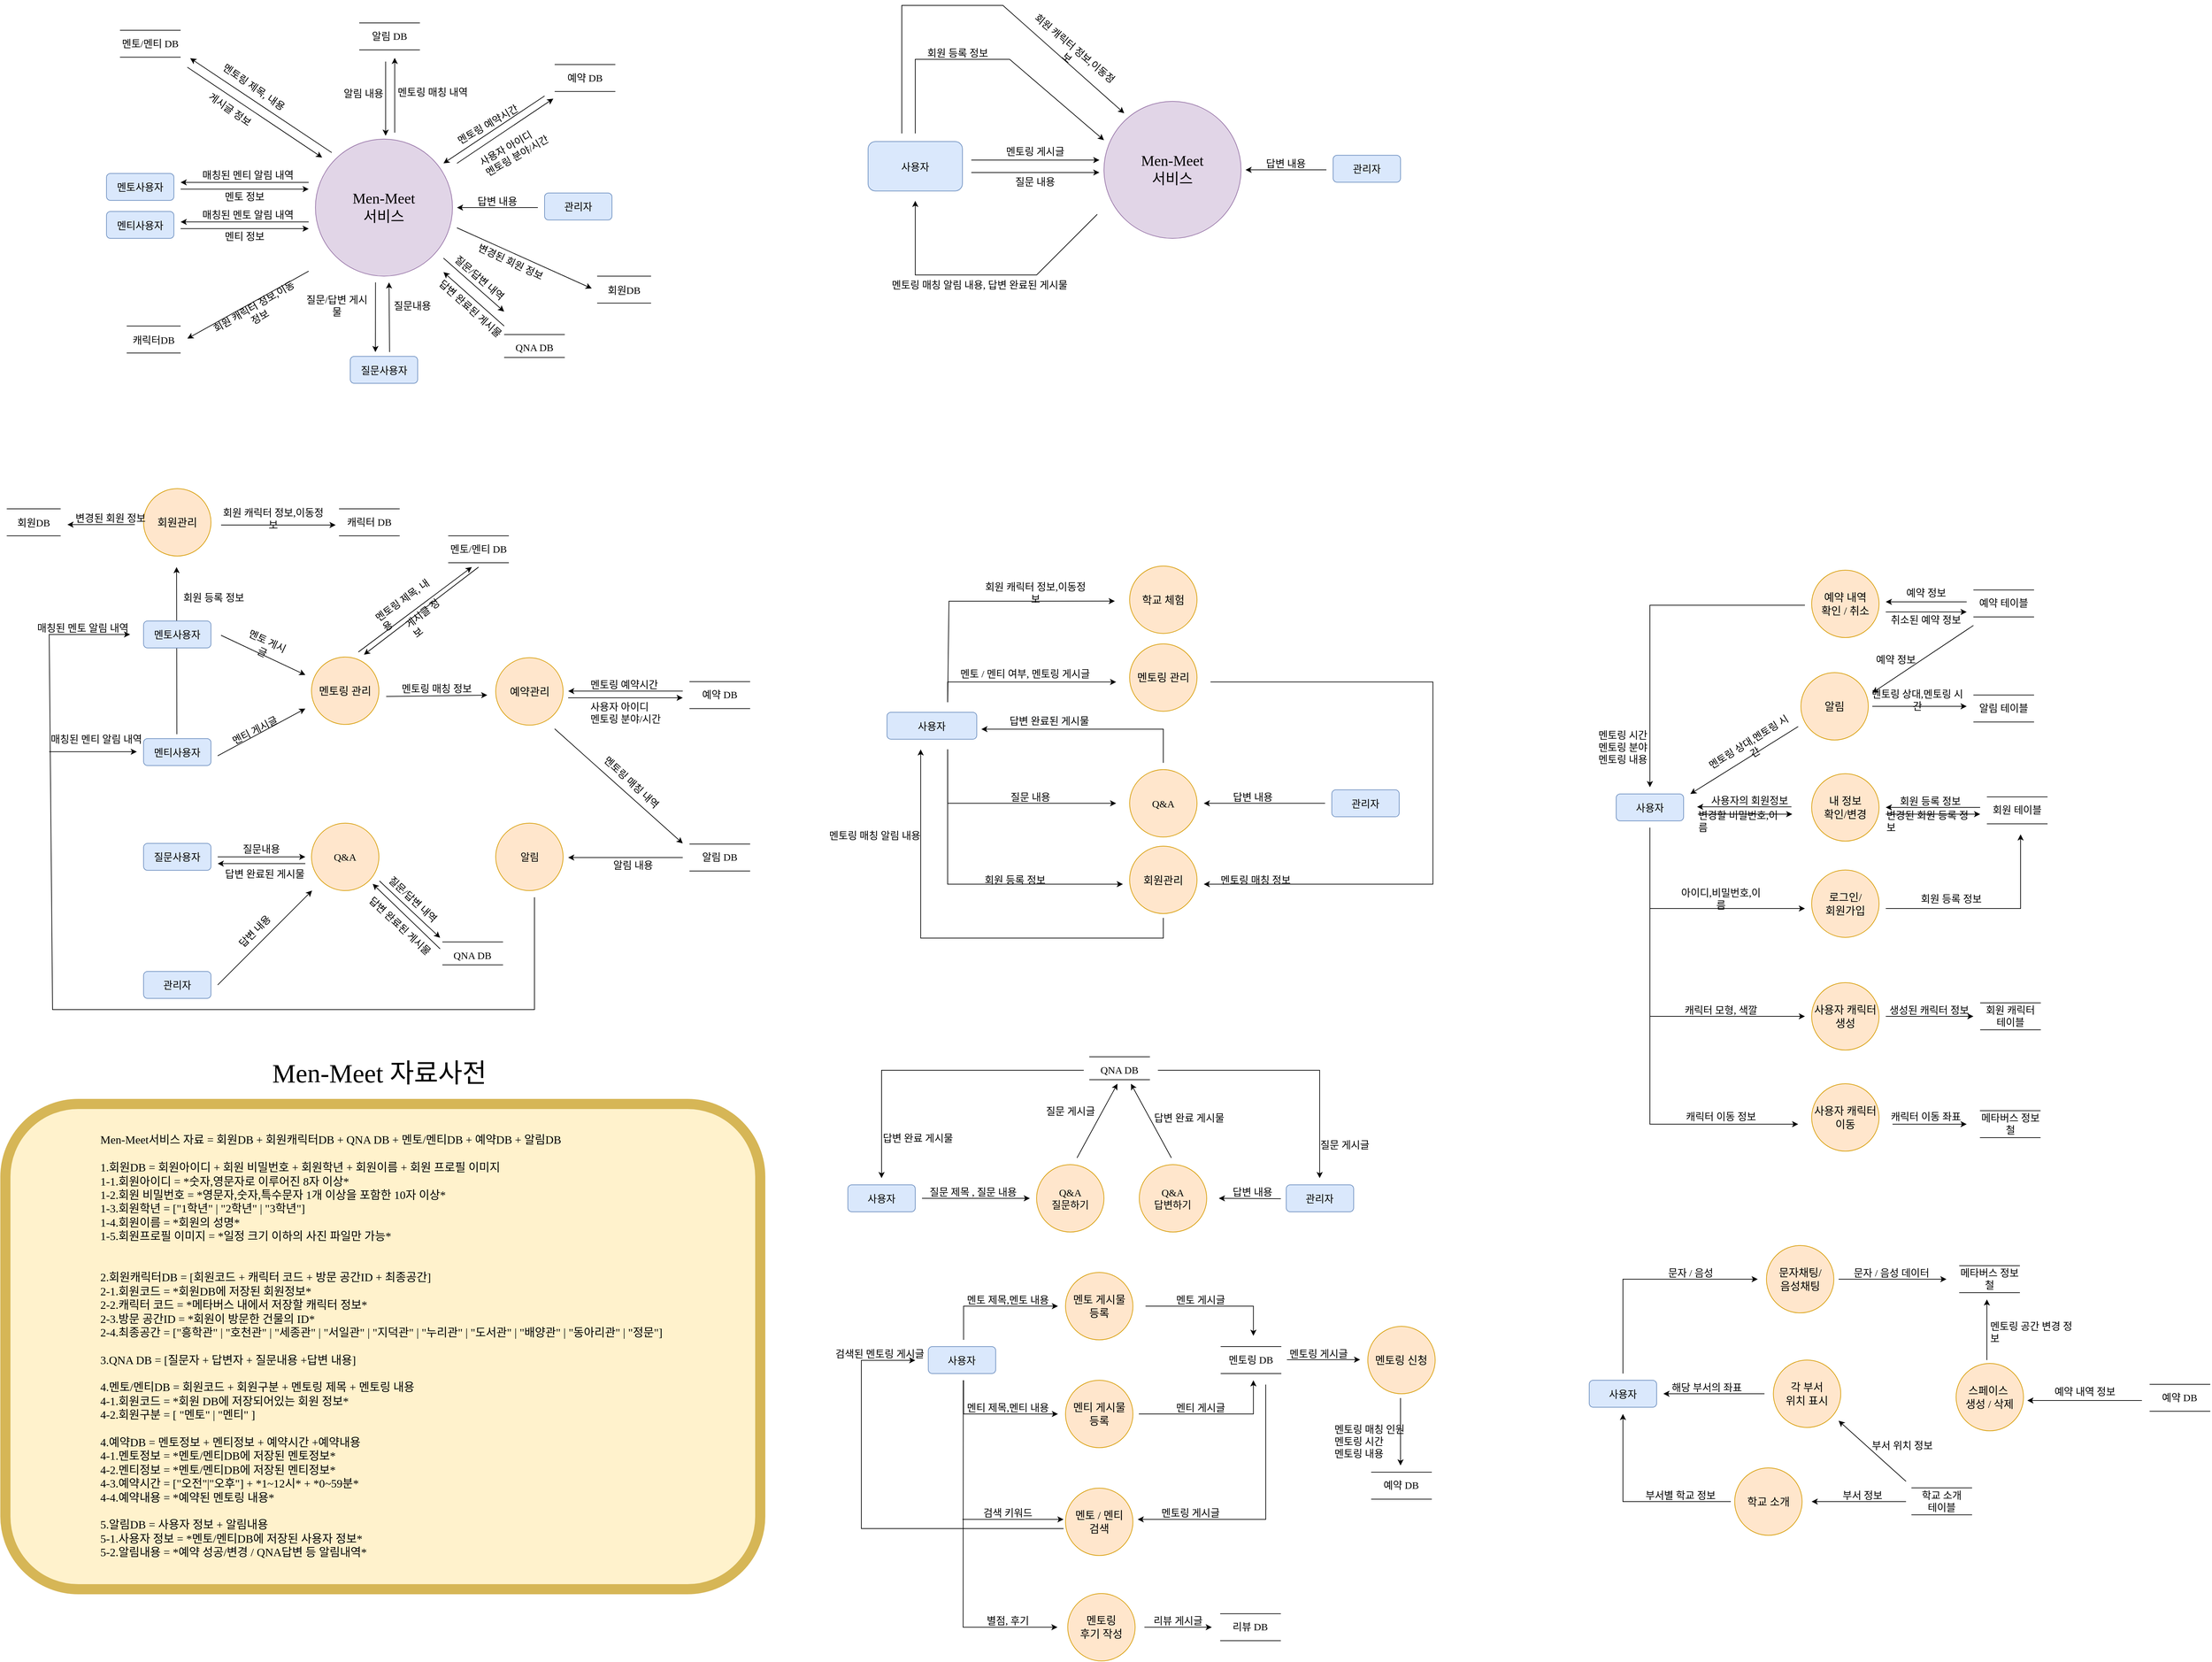 <mxfile version="17.4.2" type="device"><diagram id="fBJBPHJ4rcgoF7JAGjx1" name="Page-1"><mxGraphModel dx="314" dy="816" grid="1" gridSize="10" guides="1" tooltips="1" connect="1" arrows="1" fold="1" page="1" pageScale="1" pageWidth="1169" pageHeight="827" math="0" shadow="0"><root><mxCell id="0"/><mxCell id="1" parent="0"/><mxCell id="oPHIphbnr8eTvUhLlZ_5-1" value="" style="endArrow=classic;html=1;rounded=0;fontSize=16;" parent="1" edge="1"><mxGeometry width="50" height="50" relative="1" as="geometry"><mxPoint x="1454.41" y="1201.42" as="sourcePoint"/><mxPoint x="1454" y="953.42" as="targetPoint"/></mxGeometry></mxCell><mxCell id="oPHIphbnr8eTvUhLlZ_5-2" value="Men-Meet&lt;br&gt;서비스" style="ellipse;whiteSpace=wrap;html=1;aspect=fixed;fillColor=#e1d5e7;strokeColor=#9673a6;fontFamily=Jua;fontSource=https%3A%2F%2Ffonts.googleapis.com%2Fcss%3Ffamily%3DJua;fontSize=22;" parent="1" vertex="1"><mxGeometry x="1660" y="318.36" width="203.37" height="203.37" as="geometry"/></mxCell><mxCell id="oPHIphbnr8eTvUhLlZ_5-3" value="" style="endArrow=none;html=1;rounded=0;fontFamily=Jua;fontSource=https%3A%2F%2Ffonts.googleapis.com%2Fcss%3Ffamily%3DJua;fontSize=15;fontStyle=0" parent="1" edge="1"><mxGeometry width="50" height="50" relative="1" as="geometry"><mxPoint x="1940" y="608.36" as="sourcePoint"/><mxPoint x="2030" y="608.36" as="targetPoint"/></mxGeometry></mxCell><mxCell id="oPHIphbnr8eTvUhLlZ_5-4" value="" style="endArrow=none;html=1;rounded=0;fontFamily=Jua;fontSource=https%3A%2F%2Ffonts.googleapis.com%2Fcss%3Ffamily%3DJua;fontSize=15;fontStyle=0" parent="1" edge="1"><mxGeometry width="50" height="50" relative="1" as="geometry"><mxPoint x="1940" y="642.36" as="sourcePoint"/><mxPoint x="2030" y="642.36" as="targetPoint"/></mxGeometry></mxCell><mxCell id="oPHIphbnr8eTvUhLlZ_5-5" value="QNA DB" style="text;html=1;strokeColor=none;fillColor=none;align=center;verticalAlign=middle;whiteSpace=wrap;rounded=0;fontFamily=Jua;fontSource=https%3A%2F%2Ffonts.googleapis.com%2Fcss%3Ffamily%3DJua;fontSize=15;fontStyle=0" parent="1" vertex="1"><mxGeometry x="1940" y="612.36" width="90" height="30" as="geometry"/></mxCell><mxCell id="oPHIphbnr8eTvUhLlZ_5-6" value="멘토사용자" style="rounded=1;whiteSpace=wrap;html=1;fillColor=#dae8fc;strokeColor=#6c8ebf;fontSize=15;fontStyle=0;fontFamily=Jua;fontSource=https%3A%2F%2Ffonts.googleapis.com%2Fcss%3Ffamily%3DJua;" parent="1" vertex="1"><mxGeometry x="1350" y="369.36" width="100" height="40" as="geometry"/></mxCell><mxCell id="oPHIphbnr8eTvUhLlZ_5-7" value="관리자" style="rounded=1;whiteSpace=wrap;html=1;fillColor=#dae8fc;strokeColor=#6c8ebf;fontSize=15;fontStyle=0;fontFamily=Jua;fontSource=https%3A%2F%2Ffonts.googleapis.com%2Fcss%3Ffamily%3DJua;" parent="1" vertex="1"><mxGeometry x="2000" y="398.36" width="100" height="40" as="geometry"/></mxCell><mxCell id="oPHIphbnr8eTvUhLlZ_5-8" value="답변 내용" style="text;html=1;strokeColor=none;fillColor=none;align=center;verticalAlign=middle;whiteSpace=wrap;rounded=0;fontFamily=Jua;fontSource=https%3A%2F%2Ffonts.googleapis.com%2Fcss%3Ffamily%3DJua;fontSize=15;fontStyle=0" parent="1" vertex="1"><mxGeometry x="1870" y="400.05" width="120" height="20" as="geometry"/></mxCell><mxCell id="oPHIphbnr8eTvUhLlZ_5-9" value="" style="endArrow=classic;html=1;rounded=0;fontSize=16;" parent="1" edge="1"><mxGeometry width="50" height="50" relative="1" as="geometry"><mxPoint x="1990" y="420.05" as="sourcePoint"/><mxPoint x="1870.0" y="420.05" as="targetPoint"/></mxGeometry></mxCell><mxCell id="oPHIphbnr8eTvUhLlZ_5-10" value="질문/답변 내역" style="text;html=1;strokeColor=none;fillColor=none;align=left;verticalAlign=middle;whiteSpace=wrap;rounded=0;fontFamily=Jua;fontSource=https%3A%2F%2Ffonts.googleapis.com%2Fcss%3Ffamily%3DJua;fontSize=15;fontStyle=0;rotation=41;" parent="1" vertex="1"><mxGeometry x="1853.37" y="521.73" width="120" height="20" as="geometry"/></mxCell><mxCell id="oPHIphbnr8eTvUhLlZ_5-11" value="질문내용" style="text;html=1;strokeColor=none;fillColor=none;align=center;verticalAlign=middle;whiteSpace=wrap;rounded=0;fontFamily=Jua;fontSource=https%3A%2F%2Ffonts.googleapis.com%2Fcss%3Ffamily%3DJua;fontSize=15;fontStyle=0" parent="1" vertex="1"><mxGeometry x="1769.19" y="555.02" width="70" height="20" as="geometry"/></mxCell><mxCell id="oPHIphbnr8eTvUhLlZ_5-12" value="" style="endArrow=classic;html=1;rounded=0;fontSize=16;" parent="1" edge="1"><mxGeometry width="50" height="50" relative="1" as="geometry"><mxPoint x="1770" y="634.36" as="sourcePoint"/><mxPoint x="1769.19" y="531.02" as="targetPoint"/></mxGeometry></mxCell><mxCell id="oPHIphbnr8eTvUhLlZ_5-13" value="멘티사용자" style="rounded=1;whiteSpace=wrap;html=1;fillColor=#dae8fc;strokeColor=#6c8ebf;fontSize=15;fontStyle=0;fontFamily=Jua;fontSource=https%3A%2F%2Ffonts.googleapis.com%2Fcss%3Ffamily%3DJua;" parent="1" vertex="1"><mxGeometry x="1350" y="425.74" width="100" height="40" as="geometry"/></mxCell><mxCell id="oPHIphbnr8eTvUhLlZ_5-14" value="질문사용자" style="rounded=1;whiteSpace=wrap;html=1;fillColor=#dae8fc;strokeColor=#6c8ebf;fontSize=15;fontStyle=0;fontFamily=Jua;fontSource=https%3A%2F%2Ffonts.googleapis.com%2Fcss%3Ffamily%3DJua;" parent="1" vertex="1"><mxGeometry x="1711.69" y="640.74" width="100" height="40" as="geometry"/></mxCell><mxCell id="oPHIphbnr8eTvUhLlZ_5-15" value="" style="endArrow=classic;html=1;rounded=0;" parent="1" edge="1"><mxGeometry width="50" height="50" relative="1" as="geometry"><mxPoint x="1850" y="495.02" as="sourcePoint"/><mxPoint x="1940" y="574.36" as="targetPoint"/></mxGeometry></mxCell><mxCell id="oPHIphbnr8eTvUhLlZ_5-16" value="" style="endArrow=classic;html=1;rounded=0;fontSize=16;" parent="1" edge="1"><mxGeometry width="50" height="50" relative="1" as="geometry"><mxPoint x="1749.19" y="531.02" as="sourcePoint"/><mxPoint x="1749" y="634.36" as="targetPoint"/></mxGeometry></mxCell><mxCell id="oPHIphbnr8eTvUhLlZ_5-17" value="질문/답변 게시물" style="text;html=1;strokeColor=none;fillColor=none;align=center;verticalAlign=middle;whiteSpace=wrap;rounded=0;fontFamily=Jua;fontSource=https%3A%2F%2Ffonts.googleapis.com%2Fcss%3Ffamily%3DJua;fontSize=15;fontStyle=0" parent="1" vertex="1"><mxGeometry x="1640" y="555.02" width="104.19" height="20" as="geometry"/></mxCell><mxCell id="oPHIphbnr8eTvUhLlZ_5-18" value="" style="endArrow=classic;html=1;rounded=0;" parent="1" edge="1"><mxGeometry width="50" height="50" relative="1" as="geometry"><mxPoint x="1940" y="595.74" as="sourcePoint"/><mxPoint x="1850" y="515.74" as="targetPoint"/></mxGeometry></mxCell><mxCell id="oPHIphbnr8eTvUhLlZ_5-19" value="" style="endArrow=classic;html=1;rounded=0;" parent="1" edge="1"><mxGeometry width="50" height="50" relative="1" as="geometry"><mxPoint x="1650" y="382.57" as="sourcePoint"/><mxPoint x="1460" y="382.57" as="targetPoint"/></mxGeometry></mxCell><mxCell id="oPHIphbnr8eTvUhLlZ_5-20" value="매칭된 멘티 알림 내역" style="text;html=1;strokeColor=none;fillColor=none;align=center;verticalAlign=middle;whiteSpace=wrap;rounded=0;fontFamily=Jua;fontSource=https%3A%2F%2Ffonts.googleapis.com%2Fcss%3Ffamily%3DJua;fontSize=15;fontStyle=0" parent="1" vertex="1"><mxGeometry x="1470" y="361.36" width="180" height="20" as="geometry"/></mxCell><mxCell id="oPHIphbnr8eTvUhLlZ_5-21" value="" style="endArrow=none;html=1;rounded=0;fontFamily=Jua;fontSource=https%3A%2F%2Ffonts.googleapis.com%2Fcss%3Ffamily%3DJua;fontSize=15;fontStyle=0" parent="1" edge="1"><mxGeometry width="50" height="50" relative="1" as="geometry"><mxPoint x="1725" y="146" as="sourcePoint"/><mxPoint x="1815" y="146" as="targetPoint"/></mxGeometry></mxCell><mxCell id="oPHIphbnr8eTvUhLlZ_5-22" value="" style="endArrow=none;html=1;rounded=0;fontFamily=Jua;fontSource=https%3A%2F%2Ffonts.googleapis.com%2Fcss%3Ffamily%3DJua;fontSize=15;fontStyle=0" parent="1" edge="1"><mxGeometry width="50" height="50" relative="1" as="geometry"><mxPoint x="1725" y="186" as="sourcePoint"/><mxPoint x="1815" y="186" as="targetPoint"/></mxGeometry></mxCell><mxCell id="oPHIphbnr8eTvUhLlZ_5-23" value="알림 DB" style="text;html=1;strokeColor=none;fillColor=none;align=center;verticalAlign=middle;whiteSpace=wrap;rounded=0;fontFamily=Jua;fontSource=https%3A%2F%2Ffonts.googleapis.com%2Fcss%3Ffamily%3DJua;fontSize=15;fontStyle=0" parent="1" vertex="1"><mxGeometry x="1725" y="150.0" width="90" height="30" as="geometry"/></mxCell><mxCell id="oPHIphbnr8eTvUhLlZ_5-24" value="멘토링 매칭 내역" style="text;html=1;strokeColor=none;fillColor=none;align=left;verticalAlign=middle;whiteSpace=wrap;rounded=0;fontFamily=Jua;fontSource=https%3A%2F%2Ffonts.googleapis.com%2Fcss%3Ffamily%3DJua;fontSize=15;fontStyle=0" parent="1" vertex="1"><mxGeometry x="1780" y="238.36" width="110" height="20" as="geometry"/></mxCell><mxCell id="oPHIphbnr8eTvUhLlZ_5-25" value="" style="endArrow=classic;html=1;rounded=0;fontSize=16;" parent="1" edge="1"><mxGeometry width="50" height="50" relative="1" as="geometry"><mxPoint x="1777.66" y="308.86" as="sourcePoint"/><mxPoint x="1777.66" y="197.86" as="targetPoint"/></mxGeometry></mxCell><mxCell id="oPHIphbnr8eTvUhLlZ_5-26" value="" style="endArrow=none;html=1;rounded=0;fontFamily=Jua;fontSource=https%3A%2F%2Ffonts.googleapis.com%2Fcss%3Ffamily%3DJua;fontSize=15;fontStyle=0" parent="1" edge="1"><mxGeometry width="50" height="50" relative="1" as="geometry"><mxPoint x="1370" y="156.83" as="sourcePoint"/><mxPoint x="1460" y="156.83" as="targetPoint"/></mxGeometry></mxCell><mxCell id="oPHIphbnr8eTvUhLlZ_5-27" value="" style="endArrow=none;html=1;rounded=0;fontFamily=Jua;fontSource=https%3A%2F%2Ffonts.googleapis.com%2Fcss%3Ffamily%3DJua;fontSize=15;fontStyle=0" parent="1" edge="1"><mxGeometry width="50" height="50" relative="1" as="geometry"><mxPoint x="1370" y="196.83" as="sourcePoint"/><mxPoint x="1460" y="196.83" as="targetPoint"/></mxGeometry></mxCell><mxCell id="oPHIphbnr8eTvUhLlZ_5-28" value="멘토/멘티 DB" style="text;html=1;strokeColor=none;fillColor=none;align=center;verticalAlign=middle;whiteSpace=wrap;rounded=0;fontFamily=Jua;fontSource=https%3A%2F%2Ffonts.googleapis.com%2Fcss%3Ffamily%3DJua;fontSize=15;fontStyle=0" parent="1" vertex="1"><mxGeometry x="1370" y="160.83" width="90" height="30" as="geometry"/></mxCell><mxCell id="oPHIphbnr8eTvUhLlZ_5-29" value="" style="endArrow=none;html=1;rounded=0;fontFamily=Jua;fontSource=https%3A%2F%2Ffonts.googleapis.com%2Fcss%3Ffamily%3DJua;fontSize=15;fontStyle=0" parent="1" edge="1"><mxGeometry width="50" height="50" relative="1" as="geometry"><mxPoint x="1380" y="595.74" as="sourcePoint"/><mxPoint x="1460" y="595.74" as="targetPoint"/></mxGeometry></mxCell><mxCell id="oPHIphbnr8eTvUhLlZ_5-30" value="" style="endArrow=none;html=1;rounded=0;fontFamily=Jua;fontSource=https%3A%2F%2Ffonts.googleapis.com%2Fcss%3Ffamily%3DJua;fontSize=15;fontStyle=0" parent="1" edge="1"><mxGeometry width="50" height="50" relative="1" as="geometry"><mxPoint x="1380" y="635.74" as="sourcePoint"/><mxPoint x="1460" y="635.74" as="targetPoint"/></mxGeometry></mxCell><mxCell id="oPHIphbnr8eTvUhLlZ_5-31" value="캐릭터DB" style="text;html=1;strokeColor=none;fillColor=none;align=center;verticalAlign=middle;whiteSpace=wrap;rounded=0;fontFamily=Jua;fontSource=https%3A%2F%2Ffonts.googleapis.com%2Fcss%3Ffamily%3DJua;fontSize=15;fontStyle=0" parent="1" vertex="1"><mxGeometry x="1380" y="595.74" width="80" height="40" as="geometry"/></mxCell><mxCell id="oPHIphbnr8eTvUhLlZ_5-32" value="" style="endArrow=classic;html=1;rounded=0;fontSize=16;" parent="1" edge="1"><mxGeometry width="50" height="50" relative="1" as="geometry"><mxPoint x="1650" y="514.36" as="sourcePoint"/><mxPoint x="1470" y="614.36" as="targetPoint"/></mxGeometry></mxCell><mxCell id="oPHIphbnr8eTvUhLlZ_5-33" value="회원 캐릭터 정보,이동정보" style="text;html=1;strokeColor=none;fillColor=none;align=center;verticalAlign=middle;whiteSpace=wrap;rounded=0;fontFamily=Jua;fontSource=https%3A%2F%2Ffonts.googleapis.com%2Fcss%3Ffamily%3DJua;fontSize=15;fontStyle=0;rotation=-30;" parent="1" vertex="1"><mxGeometry x="1498" y="564" width="150" height="20" as="geometry"/></mxCell><mxCell id="oPHIphbnr8eTvUhLlZ_5-34" value="" style="endArrow=none;html=1;rounded=0;fontFamily=Jua;fontSource=https%3A%2F%2Ffonts.googleapis.com%2Fcss%3Ffamily%3DJua;fontSize=15;fontStyle=0" parent="1" edge="1"><mxGeometry width="50" height="50" relative="1" as="geometry"><mxPoint x="2015" y="207.77" as="sourcePoint"/><mxPoint x="2105" y="207.77" as="targetPoint"/></mxGeometry></mxCell><mxCell id="oPHIphbnr8eTvUhLlZ_5-35" value="" style="endArrow=none;html=1;rounded=0;fontFamily=Jua;fontSource=https%3A%2F%2Ffonts.googleapis.com%2Fcss%3Ffamily%3DJua;fontSize=15;fontStyle=0" parent="1" edge="1"><mxGeometry width="50" height="50" relative="1" as="geometry"><mxPoint x="2015" y="247.77" as="sourcePoint"/><mxPoint x="2105" y="247.77" as="targetPoint"/></mxGeometry></mxCell><mxCell id="oPHIphbnr8eTvUhLlZ_5-36" value="예약 DB" style="text;html=1;strokeColor=none;fillColor=none;align=center;verticalAlign=middle;whiteSpace=wrap;rounded=0;fontFamily=Jua;fontSource=https%3A%2F%2Ffonts.googleapis.com%2Fcss%3Ffamily%3DJua;fontSize=15;fontStyle=0" parent="1" vertex="1"><mxGeometry x="2015" y="211.77" width="90" height="30" as="geometry"/></mxCell><mxCell id="oPHIphbnr8eTvUhLlZ_5-37" value="" style="endArrow=classic;html=1;rounded=0;" parent="1" edge="1"><mxGeometry width="50" height="50" relative="1" as="geometry"><mxPoint x="1460" y="392.57" as="sourcePoint"/><mxPoint x="1650" y="392.57" as="targetPoint"/></mxGeometry></mxCell><mxCell id="oPHIphbnr8eTvUhLlZ_5-38" value="멘토 정보" style="text;html=1;strokeColor=none;fillColor=none;align=center;verticalAlign=middle;whiteSpace=wrap;rounded=0;fontFamily=Jua;fontSource=https%3A%2F%2Ffonts.googleapis.com%2Fcss%3Ffamily%3DJua;fontSize=15;fontStyle=0" parent="1" vertex="1"><mxGeometry x="1520" y="395.36" width="70" height="16" as="geometry"/></mxCell><mxCell id="oPHIphbnr8eTvUhLlZ_5-39" value="" style="endArrow=classic;html=1;rounded=0;" parent="1" edge="1"><mxGeometry width="50" height="50" relative="1" as="geometry"><mxPoint x="1650" y="441.26" as="sourcePoint"/><mxPoint x="1460" y="441.26" as="targetPoint"/></mxGeometry></mxCell><mxCell id="oPHIphbnr8eTvUhLlZ_5-40" value="매칭된 멘토 알림 내역" style="text;html=1;strokeColor=none;fillColor=none;align=center;verticalAlign=middle;whiteSpace=wrap;rounded=0;fontFamily=Jua;fontSource=https%3A%2F%2Ffonts.googleapis.com%2Fcss%3Ffamily%3DJua;fontSize=15;fontStyle=0" parent="1" vertex="1"><mxGeometry x="1470" y="420.05" width="180" height="20" as="geometry"/></mxCell><mxCell id="oPHIphbnr8eTvUhLlZ_5-41" value="" style="endArrow=classic;html=1;rounded=0;" parent="1" edge="1"><mxGeometry width="50" height="50" relative="1" as="geometry"><mxPoint x="1460" y="451.26" as="sourcePoint"/><mxPoint x="1650" y="451.26" as="targetPoint"/></mxGeometry></mxCell><mxCell id="oPHIphbnr8eTvUhLlZ_5-42" value="멘티 정보" style="text;html=1;strokeColor=none;fillColor=none;align=center;verticalAlign=middle;whiteSpace=wrap;rounded=0;fontFamily=Jua;fontSource=https%3A%2F%2Ffonts.googleapis.com%2Fcss%3Ffamily%3DJua;fontSize=15;fontStyle=0" parent="1" vertex="1"><mxGeometry x="1520" y="454.05" width="70" height="16" as="geometry"/></mxCell><mxCell id="oPHIphbnr8eTvUhLlZ_5-43" value="" style="endArrow=classic;html=1;rounded=0;fontSize=16;" parent="1" edge="1"><mxGeometry width="50" height="50" relative="1" as="geometry"><mxPoint x="1870" y="354.36" as="sourcePoint"/><mxPoint x="2013" y="258.36" as="targetPoint"/></mxGeometry></mxCell><mxCell id="oPHIphbnr8eTvUhLlZ_5-44" value="" style="endArrow=classic;html=1;rounded=0;fontSize=16;" parent="1" edge="1"><mxGeometry width="50" height="50" relative="1" as="geometry"><mxPoint x="1684.19" y="338.36" as="sourcePoint"/><mxPoint x="1474.19" y="198.36" as="targetPoint"/></mxGeometry></mxCell><mxCell id="oPHIphbnr8eTvUhLlZ_5-45" value="" style="endArrow=classic;html=1;rounded=0;fontSize=16;" parent="1" edge="1"><mxGeometry width="50" height="50" relative="1" as="geometry"><mxPoint x="1470" y="211.77" as="sourcePoint"/><mxPoint x="1670" y="345.77" as="targetPoint"/></mxGeometry></mxCell><mxCell id="oPHIphbnr8eTvUhLlZ_5-46" value="멘토링 제목, 내용" style="text;html=1;strokeColor=none;fillColor=none;align=left;verticalAlign=middle;whiteSpace=wrap;rounded=0;fontFamily=Jua;fontSource=https%3A%2F%2Ffonts.googleapis.com%2Fcss%3Ffamily%3DJua;fontSize=15;fontStyle=0;rotation=35;" parent="1" vertex="1"><mxGeometry x="1510" y="241.77" width="150" height="20" as="geometry"/></mxCell><mxCell id="oPHIphbnr8eTvUhLlZ_5-47" value="게시글 정보" style="text;html=1;strokeColor=none;fillColor=none;align=left;verticalAlign=middle;whiteSpace=wrap;rounded=0;fontFamily=Jua;fontSource=https%3A%2F%2Ffonts.googleapis.com%2Fcss%3Ffamily%3DJua;fontSize=15;fontStyle=0;rotation=35;" parent="1" vertex="1"><mxGeometry x="1495" y="264.36" width="80" height="20" as="geometry"/></mxCell><mxCell id="oPHIphbnr8eTvUhLlZ_5-48" value="" style="endArrow=classic;html=1;rounded=0;fontSize=16;" parent="1" edge="1"><mxGeometry width="50" height="50" relative="1" as="geometry"><mxPoint x="2000" y="254.36" as="sourcePoint"/><mxPoint x="1850" y="354.36" as="targetPoint"/></mxGeometry></mxCell><mxCell id="oPHIphbnr8eTvUhLlZ_5-49" value="사용자 아이디&lt;br&gt;멘토링 분야/시간" style="text;html=1;strokeColor=none;fillColor=none;align=left;verticalAlign=middle;whiteSpace=wrap;rounded=0;fontFamily=Jua;fontSource=https%3A%2F%2Ffonts.googleapis.com%2Fcss%3Ffamily%3DJua;fontSize=15;fontStyle=0;rotation=-30;" parent="1" vertex="1"><mxGeometry x="1897.5" y="304.36" width="145" height="42" as="geometry"/></mxCell><mxCell id="oPHIphbnr8eTvUhLlZ_5-50" value="멘토링 예약시간" style="text;html=1;strokeColor=none;fillColor=none;align=left;verticalAlign=middle;whiteSpace=wrap;rounded=0;fontFamily=Jua;fontSource=https%3A%2F%2Ffonts.googleapis.com%2Fcss%3Ffamily%3DJua;fontSize=15;fontStyle=0;rotation=-30;" parent="1" vertex="1"><mxGeometry x="1863.37" y="284.36" width="110" height="20" as="geometry"/></mxCell><mxCell id="oPHIphbnr8eTvUhLlZ_5-51" value="" style="endArrow=classic;html=1;rounded=0;fontSize=16;" parent="1" edge="1"><mxGeometry width="50" height="50" relative="1" as="geometry"><mxPoint x="1764.19" y="203.36" as="sourcePoint"/><mxPoint x="1764.19" y="313.36" as="targetPoint"/></mxGeometry></mxCell><mxCell id="oPHIphbnr8eTvUhLlZ_5-52" value="멘토사용자" style="rounded=1;whiteSpace=wrap;html=1;fillColor=#dae8fc;strokeColor=#6c8ebf;fontSize=15;fontStyle=0;fontFamily=Jua;fontSource=https%3A%2F%2Ffonts.googleapis.com%2Fcss%3Ffamily%3DJua;" parent="1" vertex="1"><mxGeometry x="1405" y="1033.42" width="100" height="40" as="geometry"/></mxCell><mxCell id="oPHIphbnr8eTvUhLlZ_5-53" value="멘티사용자" style="rounded=1;whiteSpace=wrap;html=1;fillColor=#dae8fc;strokeColor=#6c8ebf;fontSize=15;fontStyle=0;fontFamily=Jua;fontSource=https%3A%2F%2Ffonts.googleapis.com%2Fcss%3Ffamily%3DJua;" parent="1" vertex="1"><mxGeometry x="1405" y="1207.89" width="100" height="40" as="geometry"/></mxCell><mxCell id="oPHIphbnr8eTvUhLlZ_5-54" value="질문사용자" style="rounded=1;whiteSpace=wrap;html=1;fillColor=#dae8fc;strokeColor=#6c8ebf;fontSize=15;fontStyle=0;fontFamily=Jua;fontSource=https%3A%2F%2Ffonts.googleapis.com%2Fcss%3Ffamily%3DJua;" parent="1" vertex="1"><mxGeometry x="1405" y="1363.42" width="100" height="40" as="geometry"/></mxCell><mxCell id="oPHIphbnr8eTvUhLlZ_5-55" value="관리자" style="rounded=1;whiteSpace=wrap;html=1;fillColor=#dae8fc;strokeColor=#6c8ebf;fontSize=15;fontStyle=0;fontFamily=Jua;fontSource=https%3A%2F%2Ffonts.googleapis.com%2Fcss%3Ffamily%3DJua;" parent="1" vertex="1"><mxGeometry x="1405" y="1553.42" width="100" height="40" as="geometry"/></mxCell><mxCell id="oPHIphbnr8eTvUhLlZ_5-56" value="답변 완료된 게시물" style="text;html=1;strokeColor=none;fillColor=none;align=left;verticalAlign=middle;whiteSpace=wrap;rounded=0;fontFamily=Jua;fontSource=https%3A%2F%2Ffonts.googleapis.com%2Fcss%3Ffamily%3DJua;fontSize=15;fontStyle=0;rotation=42;" parent="1" vertex="1"><mxGeometry x="1830" y="558.36" width="120" height="20" as="geometry"/></mxCell><mxCell id="oPHIphbnr8eTvUhLlZ_5-57" value="알림 내용" style="text;html=1;strokeColor=none;fillColor=none;align=left;verticalAlign=middle;whiteSpace=wrap;rounded=0;fontFamily=Jua;fontSource=https%3A%2F%2Ffonts.googleapis.com%2Fcss%3Ffamily%3DJua;fontSize=15;fontStyle=0" parent="1" vertex="1"><mxGeometry x="1700" y="241.77" width="60.81" height="16" as="geometry"/></mxCell><mxCell id="oPHIphbnr8eTvUhLlZ_5-58" value="&lt;span style=&quot;font-size: 16px;&quot;&gt;멘토링 관리&lt;br style=&quot;font-size: 16px;&quot;&gt;&lt;/span&gt;" style="ellipse;whiteSpace=wrap;html=1;aspect=fixed;fillColor=#ffe6cc;strokeColor=#d79b00;fontFamily=Jua;fontSource=https%3A%2F%2Ffonts.googleapis.com%2Fcss%3Ffamily%3DJua;fontSize=16;" parent="1" vertex="1"><mxGeometry x="1654.19" y="1086.89" width="100" height="100" as="geometry"/></mxCell><mxCell id="oPHIphbnr8eTvUhLlZ_5-59" value="&lt;span style=&quot;font-size: 15px&quot;&gt;Q&amp;amp;A&lt;br&gt;&lt;/span&gt;" style="ellipse;whiteSpace=wrap;html=1;aspect=fixed;fillColor=#ffe6cc;strokeColor=#d79b00;fontFamily=Jua;fontSource=https%3A%2F%2Ffonts.googleapis.com%2Fcss%3Ffamily%3DJua;" parent="1" vertex="1"><mxGeometry x="1654.19" y="1333.42" width="100" height="100" as="geometry"/></mxCell><mxCell id="oPHIphbnr8eTvUhLlZ_5-60" value="&lt;span style=&quot;font-size: 15px&quot;&gt;알림&lt;br&gt;&lt;/span&gt;" style="ellipse;whiteSpace=wrap;html=1;aspect=fixed;fillColor=#ffe6cc;strokeColor=#d79b00;fontFamily=Jua;fontSource=https%3A%2F%2Ffonts.googleapis.com%2Fcss%3Ffamily%3DJua;" parent="1" vertex="1"><mxGeometry x="1927.5" y="1333.42" width="100" height="100" as="geometry"/></mxCell><mxCell id="oPHIphbnr8eTvUhLlZ_5-61" value="회원관리" style="ellipse;whiteSpace=wrap;html=1;aspect=fixed;fillColor=#ffe6cc;strokeColor=#d79b00;fontFamily=Jua;fontSource=https%3A%2F%2Ffonts.googleapis.com%2Fcss%3Ffamily%3DJua;fontSize=16;" parent="1" vertex="1"><mxGeometry x="1405" y="837.0" width="100" height="100" as="geometry"/></mxCell><mxCell id="oPHIphbnr8eTvUhLlZ_5-62" value="예약관리" style="ellipse;whiteSpace=wrap;html=1;aspect=fixed;fillColor=#ffe6cc;strokeColor=#d79b00;fontFamily=Jua;fontSource=https%3A%2F%2Ffonts.googleapis.com%2Fcss%3Ffamily%3DJua;fontSize=16;" parent="1" vertex="1"><mxGeometry x="1927.5" y="1087.92" width="100" height="100" as="geometry"/></mxCell><mxCell id="oPHIphbnr8eTvUhLlZ_5-63" value="질문내용" style="text;html=1;strokeColor=none;fillColor=none;align=center;verticalAlign=middle;whiteSpace=wrap;rounded=0;fontFamily=Jua;fontSource=https%3A%2F%2Ffonts.googleapis.com%2Fcss%3Ffamily%3DJua;fontSize=15;fontStyle=0" parent="1" vertex="1"><mxGeometry x="1545" y="1361.42" width="70" height="20" as="geometry"/></mxCell><mxCell id="oPHIphbnr8eTvUhLlZ_5-64" value="" style="endArrow=classic;html=1;rounded=0;fontSize=16;" parent="1" edge="1"><mxGeometry width="50" height="50" relative="1" as="geometry"><mxPoint x="1515" y="1383.42" as="sourcePoint"/><mxPoint x="1645" y="1383.42" as="targetPoint"/></mxGeometry></mxCell><mxCell id="oPHIphbnr8eTvUhLlZ_5-65" value="" style="endArrow=classic;html=1;rounded=0;fontSize=16;" parent="1" edge="1"><mxGeometry width="50" height="50" relative="1" as="geometry"><mxPoint x="1515" y="1573.42" as="sourcePoint"/><mxPoint x="1655" y="1433.42" as="targetPoint"/></mxGeometry></mxCell><mxCell id="oPHIphbnr8eTvUhLlZ_5-66" value="답변 내용" style="text;html=1;strokeColor=none;fillColor=none;align=center;verticalAlign=middle;whiteSpace=wrap;rounded=0;fontFamily=Jua;fontSource=https%3A%2F%2Ffonts.googleapis.com%2Fcss%3Ffamily%3DJua;fontSize=15;fontStyle=0;rotation=-45;" parent="1" vertex="1"><mxGeometry x="1535" y="1483.42" width="70" height="20" as="geometry"/></mxCell><mxCell id="oPHIphbnr8eTvUhLlZ_5-67" value="" style="endArrow=classic;html=1;rounded=0;fontSize=16;" parent="1" edge="1"><mxGeometry width="50" height="50" relative="1" as="geometry"><mxPoint x="1645" y="1393.42" as="sourcePoint"/><mxPoint x="1515" y="1393.42" as="targetPoint"/></mxGeometry></mxCell><mxCell id="oPHIphbnr8eTvUhLlZ_5-68" value="&lt;span style=&quot;text-align: left&quot;&gt;답변 완료된 게시물&lt;/span&gt;" style="text;html=1;strokeColor=none;fillColor=none;align=center;verticalAlign=middle;whiteSpace=wrap;rounded=0;fontFamily=Jua;fontSource=https%3A%2F%2Ffonts.googleapis.com%2Fcss%3Ffamily%3DJua;fontSize=15;fontStyle=0" parent="1" vertex="1"><mxGeometry x="1525" y="1397.94" width="120" height="20" as="geometry"/></mxCell><mxCell id="oPHIphbnr8eTvUhLlZ_5-69" value="" style="endArrow=classic;html=1;rounded=0;" parent="1" edge="1"><mxGeometry width="50" height="50" relative="1" as="geometry"><mxPoint x="1520" y="1054.63" as="sourcePoint"/><mxPoint x="1645" y="1113.42" as="targetPoint"/></mxGeometry></mxCell><mxCell id="oPHIphbnr8eTvUhLlZ_5-70" value="멘토 게시글" style="text;html=1;strokeColor=none;fillColor=none;align=center;verticalAlign=middle;whiteSpace=wrap;rounded=0;fontFamily=Jua;fontSource=https%3A%2F%2Ffonts.googleapis.com%2Fcss%3Ffamily%3DJua;fontSize=15;fontStyle=0;rotation=25;" parent="1" vertex="1"><mxGeometry x="1550" y="1063.42" width="70" height="16" as="geometry"/></mxCell><mxCell id="oPHIphbnr8eTvUhLlZ_5-71" value="" style="endArrow=classic;html=1;rounded=0;" parent="1" edge="1"><mxGeometry width="50" height="50" relative="1" as="geometry"><mxPoint x="1515" y="1233.42" as="sourcePoint"/><mxPoint x="1645" y="1163.42" as="targetPoint"/></mxGeometry></mxCell><mxCell id="oPHIphbnr8eTvUhLlZ_5-72" value="멘티 게시글" style="text;html=1;strokeColor=none;fillColor=none;align=center;verticalAlign=middle;whiteSpace=wrap;rounded=0;fontFamily=Jua;fontSource=https%3A%2F%2Ffonts.googleapis.com%2Fcss%3Ffamily%3DJua;fontSize=15;fontStyle=0;rotation=-27;" parent="1" vertex="1"><mxGeometry x="1520" y="1186.89" width="100" height="16" as="geometry"/></mxCell><mxCell id="oPHIphbnr8eTvUhLlZ_5-73" value="멘토링 매칭 정보" style="text;html=1;strokeColor=none;fillColor=none;align=center;verticalAlign=middle;whiteSpace=wrap;rounded=0;fontFamily=Jua;fontSource=https%3A%2F%2Ffonts.googleapis.com%2Fcss%3Ffamily%3DJua;fontSize=15;fontStyle=0" parent="1" vertex="1"><mxGeometry x="1785" y="1123.42" width="110" height="20" as="geometry"/></mxCell><mxCell id="oPHIphbnr8eTvUhLlZ_5-74" value="" style="endArrow=classic;html=1;rounded=0;fontSize=16;" parent="1" edge="1"><mxGeometry width="50" height="50" relative="1" as="geometry"><mxPoint x="1765" y="1145.42" as="sourcePoint"/><mxPoint x="1915" y="1143.42" as="targetPoint"/></mxGeometry></mxCell><mxCell id="oPHIphbnr8eTvUhLlZ_5-75" value="" style="endArrow=none;html=1;rounded=0;fontFamily=Jua;fontSource=https%3A%2F%2Ffonts.googleapis.com%2Fcss%3Ffamily%3DJua;fontSize=15;fontStyle=0" parent="1" edge="1"><mxGeometry width="50" height="50" relative="1" as="geometry"><mxPoint x="1848.37" y="1509.59" as="sourcePoint"/><mxPoint x="1938.37" y="1509.59" as="targetPoint"/></mxGeometry></mxCell><mxCell id="oPHIphbnr8eTvUhLlZ_5-76" value="" style="endArrow=none;html=1;rounded=0;fontFamily=Jua;fontSource=https%3A%2F%2Ffonts.googleapis.com%2Fcss%3Ffamily%3DJua;fontSize=15;fontStyle=0" parent="1" edge="1"><mxGeometry width="50" height="50" relative="1" as="geometry"><mxPoint x="1848.37" y="1543.59" as="sourcePoint"/><mxPoint x="1938.37" y="1543.59" as="targetPoint"/></mxGeometry></mxCell><mxCell id="oPHIphbnr8eTvUhLlZ_5-77" value="QNA DB" style="text;html=1;strokeColor=none;fillColor=none;align=center;verticalAlign=middle;whiteSpace=wrap;rounded=0;fontFamily=Jua;fontSource=https%3A%2F%2Ffonts.googleapis.com%2Fcss%3Ffamily%3DJua;fontSize=15;fontStyle=0" parent="1" vertex="1"><mxGeometry x="1848.37" y="1513.59" width="90" height="30" as="geometry"/></mxCell><mxCell id="oPHIphbnr8eTvUhLlZ_5-78" value="질문/답변 내역" style="text;html=1;strokeColor=none;fillColor=none;align=left;verticalAlign=middle;whiteSpace=wrap;rounded=0;fontFamily=Jua;fontSource=https%3A%2F%2Ffonts.googleapis.com%2Fcss%3Ffamily%3DJua;fontSize=15;fontStyle=0;rotation=43;" parent="1" vertex="1"><mxGeometry x="1754.19" y="1444.42" width="120" height="20" as="geometry"/></mxCell><mxCell id="oPHIphbnr8eTvUhLlZ_5-79" value="" style="endArrow=classic;html=1;rounded=0;" parent="1" edge="1"><mxGeometry width="50" height="50" relative="1" as="geometry"><mxPoint x="1755" y="1419.16" as="sourcePoint"/><mxPoint x="1845" y="1503.42" as="targetPoint"/></mxGeometry></mxCell><mxCell id="oPHIphbnr8eTvUhLlZ_5-80" value="" style="endArrow=classic;html=1;rounded=0;" parent="1" edge="1"><mxGeometry width="50" height="50" relative="1" as="geometry"><mxPoint x="1845" y="1519.88" as="sourcePoint"/><mxPoint x="1745" y="1423.42" as="targetPoint"/></mxGeometry></mxCell><mxCell id="oPHIphbnr8eTvUhLlZ_5-81" value="답변 완료된 게시물" style="text;html=1;strokeColor=none;fillColor=none;align=left;verticalAlign=middle;whiteSpace=wrap;rounded=0;fontFamily=Jua;fontSource=https%3A%2F%2Ffonts.googleapis.com%2Fcss%3Ffamily%3DJua;fontSize=15;fontStyle=0;rotation=43;" parent="1" vertex="1"><mxGeometry x="1725" y="1474.42" width="120" height="20" as="geometry"/></mxCell><mxCell id="oPHIphbnr8eTvUhLlZ_5-82" value="" style="endArrow=none;html=1;rounded=0;fontFamily=Jua;fontSource=https%3A%2F%2Ffonts.googleapis.com%2Fcss%3Ffamily%3DJua;fontSize=15;fontStyle=0" parent="1" edge="1"><mxGeometry width="50" height="50" relative="1" as="geometry"><mxPoint x="2215" y="1123.42" as="sourcePoint"/><mxPoint x="2305" y="1123.42" as="targetPoint"/></mxGeometry></mxCell><mxCell id="oPHIphbnr8eTvUhLlZ_5-83" value="" style="endArrow=none;html=1;rounded=0;fontFamily=Jua;fontSource=https%3A%2F%2Ffonts.googleapis.com%2Fcss%3Ffamily%3DJua;fontSize=15;fontStyle=0" parent="1" edge="1"><mxGeometry width="50" height="50" relative="1" as="geometry"><mxPoint x="2215" y="1163.42" as="sourcePoint"/><mxPoint x="2305" y="1163.42" as="targetPoint"/></mxGeometry></mxCell><mxCell id="oPHIphbnr8eTvUhLlZ_5-84" value="예약 DB" style="text;html=1;strokeColor=none;fillColor=none;align=center;verticalAlign=middle;whiteSpace=wrap;rounded=0;fontFamily=Jua;fontSource=https%3A%2F%2Ffonts.googleapis.com%2Fcss%3Ffamily%3DJua;fontSize=15;fontStyle=0" parent="1" vertex="1"><mxGeometry x="2215" y="1127.42" width="90" height="30" as="geometry"/></mxCell><mxCell id="oPHIphbnr8eTvUhLlZ_5-85" value="" style="endArrow=classic;html=1;rounded=0;fontSize=16;" parent="1" edge="1"><mxGeometry width="50" height="50" relative="1" as="geometry"><mxPoint x="2035" y="1147.42" as="sourcePoint"/><mxPoint x="2205" y="1147.42" as="targetPoint"/></mxGeometry></mxCell><mxCell id="oPHIphbnr8eTvUhLlZ_5-86" value="" style="endArrow=classic;html=1;rounded=0;fontSize=16;" parent="1" edge="1"><mxGeometry width="50" height="50" relative="1" as="geometry"><mxPoint x="2205" y="1137.42" as="sourcePoint"/><mxPoint x="2035" y="1137.42" as="targetPoint"/></mxGeometry></mxCell><mxCell id="oPHIphbnr8eTvUhLlZ_5-87" value="사용자 아이디&lt;br&gt;멘토링 분야/시간" style="text;html=1;strokeColor=none;fillColor=none;align=left;verticalAlign=middle;whiteSpace=wrap;rounded=0;fontFamily=Jua;fontSource=https%3A%2F%2Ffonts.googleapis.com%2Fcss%3Ffamily%3DJua;fontSize=15;fontStyle=0;rotation=0;" parent="1" vertex="1"><mxGeometry x="2065.87" y="1148.42" width="145" height="42" as="geometry"/></mxCell><mxCell id="oPHIphbnr8eTvUhLlZ_5-88" value="멘토링 예약시간" style="text;html=1;strokeColor=none;fillColor=none;align=left;verticalAlign=middle;whiteSpace=wrap;rounded=0;fontFamily=Jua;fontSource=https%3A%2F%2Ffonts.googleapis.com%2Fcss%3Ffamily%3DJua;fontSize=15;fontStyle=0;rotation=0;" parent="1" vertex="1"><mxGeometry x="2065.87" y="1117.42" width="110" height="20" as="geometry"/></mxCell><mxCell id="oPHIphbnr8eTvUhLlZ_5-89" value="" style="endArrow=none;html=1;rounded=0;fontFamily=Jua;fontSource=https%3A%2F%2Ffonts.googleapis.com%2Fcss%3Ffamily%3DJua;fontSize=15;fontStyle=0" parent="1" edge="1"><mxGeometry width="50" height="50" relative="1" as="geometry"><mxPoint x="1857" y="907.0" as="sourcePoint"/><mxPoint x="1947" y="907.0" as="targetPoint"/></mxGeometry></mxCell><mxCell id="oPHIphbnr8eTvUhLlZ_5-90" value="" style="endArrow=none;html=1;rounded=0;fontFamily=Jua;fontSource=https%3A%2F%2Ffonts.googleapis.com%2Fcss%3Ffamily%3DJua;fontSize=15;fontStyle=0" parent="1" edge="1"><mxGeometry width="50" height="50" relative="1" as="geometry"><mxPoint x="1857" y="947.0" as="sourcePoint"/><mxPoint x="1947" y="947.0" as="targetPoint"/></mxGeometry></mxCell><mxCell id="oPHIphbnr8eTvUhLlZ_5-91" value="멘토/멘티 DB" style="text;html=1;strokeColor=none;fillColor=none;align=center;verticalAlign=middle;whiteSpace=wrap;rounded=0;fontFamily=Jua;fontSource=https%3A%2F%2Ffonts.googleapis.com%2Fcss%3Ffamily%3DJua;fontSize=15;fontStyle=0" parent="1" vertex="1"><mxGeometry x="1857" y="911.0" width="90" height="30" as="geometry"/></mxCell><mxCell id="oPHIphbnr8eTvUhLlZ_5-92" value="" style="endArrow=classic;html=1;rounded=0;fontSize=16;" parent="1" edge="1"><mxGeometry width="50" height="50" relative="1" as="geometry"><mxPoint x="1723.69" y="1079.42" as="sourcePoint"/><mxPoint x="1892" y="953.42" as="targetPoint"/></mxGeometry></mxCell><mxCell id="oPHIphbnr8eTvUhLlZ_5-93" value="" style="endArrow=classic;html=1;rounded=0;fontSize=16;" parent="1" edge="1"><mxGeometry width="50" height="50" relative="1" as="geometry"><mxPoint x="1902" y="953.42" as="sourcePoint"/><mxPoint x="1732" y="1083.42" as="targetPoint"/></mxGeometry></mxCell><mxCell id="oPHIphbnr8eTvUhLlZ_5-94" value="멘토링 제목, 내용" style="text;html=1;strokeColor=none;fillColor=none;align=left;verticalAlign=middle;whiteSpace=wrap;rounded=0;fontFamily=Jua;fontSource=https%3A%2F%2Ffonts.googleapis.com%2Fcss%3Ffamily%3DJua;fontSize=15;fontStyle=0;rotation=-36;" parent="1" vertex="1"><mxGeometry x="1744.19" y="996.89" width="107" height="20" as="geometry"/></mxCell><mxCell id="oPHIphbnr8eTvUhLlZ_5-95" value="게시글 정보" style="text;html=1;strokeColor=none;fillColor=none;align=left;verticalAlign=middle;whiteSpace=wrap;rounded=0;fontFamily=Jua;fontSource=https%3A%2F%2Ffonts.googleapis.com%2Fcss%3Ffamily%3DJua;fontSize=15;fontStyle=0;rotation=-38;" parent="1" vertex="1"><mxGeometry x="1792" y="1016.89" width="70" height="20" as="geometry"/></mxCell><mxCell id="oPHIphbnr8eTvUhLlZ_5-96" value="" style="endArrow=none;html=1;rounded=0;fontFamily=Jua;fontSource=https%3A%2F%2Ffonts.googleapis.com%2Fcss%3Ffamily%3DJua;fontSize=15;fontStyle=0" parent="1" edge="1"><mxGeometry width="50" height="50" relative="1" as="geometry"><mxPoint x="2215" y="1364.42" as="sourcePoint"/><mxPoint x="2305" y="1364.42" as="targetPoint"/></mxGeometry></mxCell><mxCell id="oPHIphbnr8eTvUhLlZ_5-97" value="" style="endArrow=none;html=1;rounded=0;fontFamily=Jua;fontSource=https%3A%2F%2Ffonts.googleapis.com%2Fcss%3Ffamily%3DJua;fontSize=15;fontStyle=0" parent="1" edge="1"><mxGeometry width="50" height="50" relative="1" as="geometry"><mxPoint x="2215" y="1404.42" as="sourcePoint"/><mxPoint x="2305" y="1404.42" as="targetPoint"/></mxGeometry></mxCell><mxCell id="oPHIphbnr8eTvUhLlZ_5-98" value="알림 DB" style="text;html=1;strokeColor=none;fillColor=none;align=center;verticalAlign=middle;whiteSpace=wrap;rounded=0;fontFamily=Jua;fontSource=https%3A%2F%2Ffonts.googleapis.com%2Fcss%3Ffamily%3DJua;fontSize=15;fontStyle=0" parent="1" vertex="1"><mxGeometry x="2215" y="1368.42" width="90" height="30" as="geometry"/></mxCell><mxCell id="oPHIphbnr8eTvUhLlZ_5-99" value="멘토링 매칭 내역" style="text;html=1;strokeColor=none;fillColor=none;align=left;verticalAlign=middle;whiteSpace=wrap;rounded=0;fontFamily=Jua;fontSource=https%3A%2F%2Ffonts.googleapis.com%2Fcss%3Ffamily%3DJua;fontSize=15;fontStyle=0;rotation=43;" parent="1" vertex="1"><mxGeometry x="2075" y="1263.42" width="110" height="20" as="geometry"/></mxCell><mxCell id="oPHIphbnr8eTvUhLlZ_5-100" value="" style="endArrow=classic;html=1;rounded=0;fontSize=16;" parent="1" edge="1"><mxGeometry width="50" height="50" relative="1" as="geometry"><mxPoint x="2205" y="1384.42" as="sourcePoint"/><mxPoint x="2035" y="1384.42" as="targetPoint"/></mxGeometry></mxCell><mxCell id="oPHIphbnr8eTvUhLlZ_5-101" value="" style="endArrow=classic;html=1;rounded=0;fontSize=16;" parent="1" edge="1"><mxGeometry width="50" height="50" relative="1" as="geometry"><mxPoint x="2015" y="1193.42" as="sourcePoint"/><mxPoint x="2205" y="1363.42" as="targetPoint"/></mxGeometry></mxCell><mxCell id="oPHIphbnr8eTvUhLlZ_5-102" value="알림 내용" style="text;html=1;strokeColor=none;fillColor=none;align=left;verticalAlign=middle;whiteSpace=wrap;rounded=0;fontFamily=Jua;fontSource=https%3A%2F%2Ffonts.googleapis.com%2Fcss%3Ffamily%3DJua;fontSize=15;fontStyle=0;rotation=0;" parent="1" vertex="1"><mxGeometry x="2100" y="1387.42" width="60.81" height="16" as="geometry"/></mxCell><mxCell id="oPHIphbnr8eTvUhLlZ_5-103" value="" style="endArrow=classic;html=1;rounded=0;" parent="1" edge="1"><mxGeometry width="50" height="50" relative="1" as="geometry"><mxPoint x="1985" y="1443.42" as="sourcePoint"/><mxPoint x="1385" y="1053.42" as="targetPoint"/><Array as="points"><mxPoint x="1985" y="1610"/><mxPoint x="1270" y="1610"/><mxPoint x="1265" y="1053.42"/></Array></mxGeometry></mxCell><mxCell id="oPHIphbnr8eTvUhLlZ_5-104" value="" style="endArrow=classic;html=1;rounded=0;" parent="1" edge="1"><mxGeometry width="50" height="50" relative="1" as="geometry"><mxPoint x="1265" y="1227.42" as="sourcePoint"/><mxPoint x="1395" y="1227.42" as="targetPoint"/></mxGeometry></mxCell><mxCell id="oPHIphbnr8eTvUhLlZ_5-105" value="매칭된 멘토 알림 내역" style="text;html=1;strokeColor=none;fillColor=none;align=center;verticalAlign=middle;whiteSpace=wrap;rounded=0;fontFamily=Jua;fontSource=https%3A%2F%2Ffonts.googleapis.com%2Fcss%3Ffamily%3DJua;fontSize=15;fontStyle=0" parent="1" vertex="1"><mxGeometry x="1225" y="1033.42" width="180" height="20" as="geometry"/></mxCell><mxCell id="oPHIphbnr8eTvUhLlZ_5-106" value="매칭된 멘티 알림 내역" style="text;html=1;strokeColor=none;fillColor=none;align=center;verticalAlign=middle;whiteSpace=wrap;rounded=0;fontFamily=Jua;fontSource=https%3A%2F%2Ffonts.googleapis.com%2Fcss%3Ffamily%3DJua;fontSize=15;fontStyle=0" parent="1" vertex="1"><mxGeometry x="1245" y="1198.42" width="180" height="20" as="geometry"/></mxCell><mxCell id="oPHIphbnr8eTvUhLlZ_5-107" value="" style="endArrow=none;html=1;rounded=0;fontFamily=Jua;fontSource=https%3A%2F%2Ffonts.googleapis.com%2Fcss%3Ffamily%3DJua;fontSize=15;fontStyle=0" parent="1" edge="1"><mxGeometry width="50" height="50" relative="1" as="geometry"><mxPoint x="1202" y="867.0" as="sourcePoint"/><mxPoint x="1282" y="867.0" as="targetPoint"/></mxGeometry></mxCell><mxCell id="oPHIphbnr8eTvUhLlZ_5-108" value="" style="endArrow=none;html=1;rounded=0;fontFamily=Jua;fontSource=https%3A%2F%2Ffonts.googleapis.com%2Fcss%3Ffamily%3DJua;fontSize=15;fontStyle=0" parent="1" edge="1"><mxGeometry width="50" height="50" relative="1" as="geometry"><mxPoint x="1202" y="907.0" as="sourcePoint"/><mxPoint x="1282" y="907.0" as="targetPoint"/></mxGeometry></mxCell><mxCell id="oPHIphbnr8eTvUhLlZ_5-109" value="회원DB" style="text;html=1;strokeColor=none;fillColor=none;align=center;verticalAlign=middle;whiteSpace=wrap;rounded=0;fontFamily=Jua;fontSource=https%3A%2F%2Ffonts.googleapis.com%2Fcss%3Ffamily%3DJua;fontSize=15;fontStyle=0" parent="1" vertex="1"><mxGeometry x="1202" y="867.0" width="80" height="40" as="geometry"/></mxCell><mxCell id="oPHIphbnr8eTvUhLlZ_5-110" value="" style="endArrow=none;html=1;rounded=0;fontFamily=Jua;fontSource=https%3A%2F%2Ffonts.googleapis.com%2Fcss%3Ffamily%3DJua;fontSize=15;fontStyle=0" parent="1" edge="1"><mxGeometry width="50" height="50" relative="1" as="geometry"><mxPoint x="2078" y="521.73" as="sourcePoint"/><mxPoint x="2158" y="521.73" as="targetPoint"/></mxGeometry></mxCell><mxCell id="oPHIphbnr8eTvUhLlZ_5-111" value="" style="endArrow=none;html=1;rounded=0;fontFamily=Jua;fontSource=https%3A%2F%2Ffonts.googleapis.com%2Fcss%3Ffamily%3DJua;fontSize=15;fontStyle=0" parent="1" edge="1"><mxGeometry width="50" height="50" relative="1" as="geometry"><mxPoint x="2078" y="561.73" as="sourcePoint"/><mxPoint x="2158" y="561.73" as="targetPoint"/></mxGeometry></mxCell><mxCell id="oPHIphbnr8eTvUhLlZ_5-112" value="회원DB" style="text;html=1;strokeColor=none;fillColor=none;align=center;verticalAlign=middle;whiteSpace=wrap;rounded=0;fontFamily=Jua;fontSource=https%3A%2F%2Ffonts.googleapis.com%2Fcss%3Ffamily%3DJua;fontSize=15;fontStyle=0" parent="1" vertex="1"><mxGeometry x="2078" y="521.73" width="80" height="40" as="geometry"/></mxCell><mxCell id="oPHIphbnr8eTvUhLlZ_5-113" value="변경된 회원 정보" style="text;html=1;strokeColor=none;fillColor=none;align=center;verticalAlign=middle;whiteSpace=wrap;rounded=0;fontFamily=Jua;fontSource=https%3A%2F%2Ffonts.googleapis.com%2Fcss%3Ffamily%3DJua;fontSize=15;fontStyle=0;rotation=25;" parent="1" vertex="1"><mxGeometry x="1890" y="490" width="120" height="20" as="geometry"/></mxCell><mxCell id="oPHIphbnr8eTvUhLlZ_5-114" value="" style="endArrow=classic;html=1;rounded=0;fontSize=16;" parent="1" edge="1"><mxGeometry width="50" height="50" relative="1" as="geometry"><mxPoint x="1870" y="450" as="sourcePoint"/><mxPoint x="2070" y="540" as="targetPoint"/></mxGeometry></mxCell><mxCell id="oPHIphbnr8eTvUhLlZ_5-115" value="회원 등록 정보" style="text;html=1;strokeColor=none;fillColor=none;align=left;verticalAlign=middle;whiteSpace=wrap;rounded=0;fontFamily=Jua;fontSource=https%3A%2F%2Ffonts.googleapis.com%2Fcss%3Ffamily%3DJua;fontSize=15;fontStyle=0;rotation=0;" parent="1" vertex="1"><mxGeometry x="1462" y="987.92" width="117" height="20" as="geometry"/></mxCell><mxCell id="oPHIphbnr8eTvUhLlZ_5-116" value="" style="endArrow=classic;html=1;rounded=0;" parent="1" edge="1"><mxGeometry width="50" height="50" relative="1" as="geometry"><mxPoint x="1392" y="890.42" as="sourcePoint"/><mxPoint x="1292" y="890.42" as="targetPoint"/></mxGeometry></mxCell><mxCell id="oPHIphbnr8eTvUhLlZ_5-117" value="변경된 회원 정보" style="text;html=1;strokeColor=none;fillColor=none;align=left;verticalAlign=middle;whiteSpace=wrap;rounded=0;fontFamily=Jua;fontSource=https%3A%2F%2Ffonts.googleapis.com%2Fcss%3Ffamily%3DJua;fontSize=15;fontStyle=0;rotation=0;" parent="1" vertex="1"><mxGeometry x="1302" y="870.42" width="117" height="20" as="geometry"/></mxCell><mxCell id="oPHIphbnr8eTvUhLlZ_5-118" value="" style="endArrow=none;html=1;rounded=0;fontFamily=Jua;fontSource=https%3A%2F%2Ffonts.googleapis.com%2Fcss%3Ffamily%3DJua;fontSize=15;fontStyle=0" parent="1" edge="1"><mxGeometry width="50" height="50" relative="1" as="geometry"><mxPoint x="1695" y="867.0" as="sourcePoint"/><mxPoint x="1785" y="867.0" as="targetPoint"/></mxGeometry></mxCell><mxCell id="oPHIphbnr8eTvUhLlZ_5-119" value="" style="endArrow=none;html=1;rounded=0;fontFamily=Jua;fontSource=https%3A%2F%2Ffonts.googleapis.com%2Fcss%3Ffamily%3DJua;fontSize=15;fontStyle=0" parent="1" edge="1"><mxGeometry width="50" height="50" relative="1" as="geometry"><mxPoint x="1695" y="907.0" as="sourcePoint"/><mxPoint x="1785" y="907.0" as="targetPoint"/></mxGeometry></mxCell><mxCell id="oPHIphbnr8eTvUhLlZ_5-120" value="캐릭터 DB" style="text;html=1;strokeColor=none;fillColor=none;align=center;verticalAlign=middle;whiteSpace=wrap;rounded=0;fontFamily=Jua;fontSource=https%3A%2F%2Ffonts.googleapis.com%2Fcss%3Ffamily%3DJua;fontSize=15;fontStyle=0" parent="1" vertex="1"><mxGeometry x="1695" y="871.0" width="90" height="30" as="geometry"/></mxCell><mxCell id="oPHIphbnr8eTvUhLlZ_5-121" value="" style="endArrow=classic;html=1;rounded=0;fontSize=16;" parent="1" edge="1"><mxGeometry width="50" height="50" relative="1" as="geometry"><mxPoint x="1520" y="891.0" as="sourcePoint"/><mxPoint x="1690" y="891.0" as="targetPoint"/></mxGeometry></mxCell><mxCell id="oPHIphbnr8eTvUhLlZ_5-122" value="회원 캐릭터 정보,이동정보" style="text;html=1;strokeColor=none;fillColor=none;align=center;verticalAlign=middle;whiteSpace=wrap;rounded=0;fontFamily=Jua;fontSource=https%3A%2F%2Ffonts.googleapis.com%2Fcss%3Ffamily%3DJua;fontSize=15;fontStyle=0;rotation=0;" parent="1" vertex="1"><mxGeometry x="1520" y="871.0" width="154.59" height="20" as="geometry"/></mxCell><mxCell id="oPHIphbnr8eTvUhLlZ_5-125" value="Men-Meet 자료사전" style="text;html=1;strokeColor=none;fillColor=none;align=center;verticalAlign=middle;whiteSpace=wrap;rounded=0;shadow=0;fontFamily=Jua;fontSource=https%3A%2F%2Ffonts.googleapis.com%2Fcss%3Ffamily%3DJua;fontSize=39;" parent="1" vertex="1"><mxGeometry x="1195" y="1670" width="1120" height="70" as="geometry"/></mxCell><mxCell id="oPHIphbnr8eTvUhLlZ_5-126" value="&lt;div style=&quot;text-align: left ; font-size: 17px&quot;&gt;&lt;div&gt;&lt;font face=&quot;jua&quot; style=&quot;font-size: 17px&quot;&gt;Men-Meet서비스 자료 = 회원DB + 회원캐릭터DB + QNA DB + 멘토/멘티DB + 예약DB + 알림DB&amp;nbsp;&lt;/font&gt;&lt;/div&gt;&lt;div&gt;&lt;font face=&quot;jua&quot; style=&quot;font-size: 17px&quot;&gt;&lt;br&gt;&lt;/font&gt;&lt;/div&gt;&lt;div&gt;&lt;font face=&quot;jua&quot; style=&quot;font-size: 17px&quot;&gt;1.회원DB = 회원아이디 + 회원 비밀번호 + 회원학년 + 회원이름 + 회원 프로필 이미지&lt;/font&gt;&lt;/div&gt;&lt;div&gt;&lt;font face=&quot;jua&quot; style=&quot;font-size: 17px&quot;&gt;1-1.회원아이디 = *숫자,영문자로 이루어진 8자 이상*&lt;/font&gt;&lt;/div&gt;&lt;div&gt;&lt;font face=&quot;jua&quot; style=&quot;font-size: 17px&quot;&gt;1-2.회원 비밀번호 = *영문자,숫자,특수문자 1개 이상을 포함한 10자 이상*&lt;/font&gt;&lt;/div&gt;&lt;div&gt;&lt;font face=&quot;jua&quot; style=&quot;font-size: 17px&quot;&gt;1-3.회원학년 = [&quot;1학년&quot; | &quot;2학년&quot; | &quot;3학년&quot;]&lt;/font&gt;&lt;/div&gt;&lt;div&gt;&lt;font face=&quot;jua&quot; style=&quot;font-size: 17px&quot;&gt;1-4.회원이름 = *회원의 성명*&lt;/font&gt;&lt;/div&gt;&lt;div&gt;&lt;font face=&quot;jua&quot; style=&quot;font-size: 17px&quot;&gt;1-5.회원프로필 이미지 = *일정 크기 이하의 사진 파일만 가능*&lt;/font&gt;&lt;/div&gt;&lt;div&gt;&lt;font face=&quot;jua&quot; style=&quot;font-size: 17px&quot;&gt;&lt;br&gt;&lt;/font&gt;&lt;/div&gt;&lt;div&gt;&lt;font face=&quot;jua&quot; style=&quot;font-size: 17px&quot;&gt;&lt;br&gt;&lt;/font&gt;&lt;/div&gt;&lt;div&gt;&lt;font face=&quot;jua&quot; style=&quot;font-size: 17px&quot;&gt;2.회원캐릭터DB = [회원코드 + 캐릭터 코드 + 방문 공간ID + 최종공간]&lt;/font&gt;&lt;/div&gt;&lt;div&gt;&lt;font face=&quot;jua&quot; style=&quot;font-size: 17px&quot;&gt;2-1.회원코드 = *회원DB에 저장된 회원정보*&lt;/font&gt;&lt;/div&gt;&lt;div&gt;&lt;font face=&quot;jua&quot; style=&quot;font-size: 17px&quot;&gt;2-2.캐릭터 코드 = *메타버스 내에서 저장할 캐릭터 정보*&lt;/font&gt;&lt;/div&gt;&lt;div&gt;&lt;font face=&quot;jua&quot; style=&quot;font-size: 17px&quot;&gt;2-3.방문 공간ID = *회원이 방문한 건물의 ID*&lt;/font&gt;&lt;/div&gt;&lt;div&gt;&lt;font face=&quot;jua&quot; style=&quot;font-size: 17px&quot;&gt;2-4.최종공간 = [&quot;흥학관&quot; | &quot;호천관&quot; | &quot;세종관&quot; | &quot;서일관&quot; | &quot;지덕관&quot; | &quot;누리관&quot; | &quot;도서관&quot; | &quot;배양관&quot; | &quot;동아리관&quot; | &quot;정문&quot;]&amp;nbsp;&lt;/font&gt;&lt;/div&gt;&lt;div&gt;&lt;font face=&quot;jua&quot; style=&quot;font-size: 17px&quot;&gt;&lt;br&gt;&lt;/font&gt;&lt;/div&gt;&lt;div&gt;&lt;font face=&quot;jua&quot; style=&quot;font-size: 17px&quot;&gt;3.QNA DB = [질문자 + 답변자 + 질문내용 +답변 내용]&lt;/font&gt;&lt;/div&gt;&lt;div&gt;&lt;font face=&quot;jua&quot; style=&quot;font-size: 17px&quot;&gt;&lt;br&gt;&lt;/font&gt;&lt;/div&gt;&lt;div&gt;&lt;font face=&quot;jua&quot; style=&quot;font-size: 17px&quot;&gt;4.멘토/멘티DB = 회원코드 + 회원구분 + 멘토링 제목 + 멘토링 내용&lt;/font&gt;&lt;/div&gt;&lt;div&gt;&lt;font face=&quot;jua&quot; style=&quot;font-size: 17px&quot;&gt;4-1.회원코드 = *회원 DB에 저장되어있는 회원 정보*&lt;/font&gt;&lt;/div&gt;&lt;div&gt;&lt;font face=&quot;jua&quot; style=&quot;font-size: 17px&quot;&gt;4-2.회원구분 = [ &quot;멘토&quot; | &quot;멘티&quot; ]&lt;/font&gt;&lt;/div&gt;&lt;div&gt;&lt;font face=&quot;jua&quot; style=&quot;font-size: 17px&quot;&gt;&lt;br&gt;&lt;/font&gt;&lt;/div&gt;&lt;div&gt;&lt;font face=&quot;jua&quot; style=&quot;font-size: 17px&quot;&gt;4.예약DB = 멘토정보 + 멘티정보 + 예약시간 +예약내용&lt;/font&gt;&lt;/div&gt;&lt;div&gt;&lt;font face=&quot;jua&quot; style=&quot;font-size: 17px&quot;&gt;4-1.멘토정보 = *멘토/멘티DB에 저장된 멘토정보*&lt;/font&gt;&lt;/div&gt;&lt;div&gt;&lt;font face=&quot;jua&quot; style=&quot;font-size: 17px&quot;&gt;4-2.멘티정보 = *멘토/멘티DB에 저장된 멘티정보*&lt;/font&gt;&lt;/div&gt;&lt;div&gt;&lt;font face=&quot;jua&quot; style=&quot;font-size: 17px&quot;&gt;4-3.예약시간 = [&quot;오전&quot;|&quot;오후&quot;] + *1~12시* + *0~59분*&lt;/font&gt;&lt;/div&gt;&lt;div&gt;&lt;font face=&quot;jua&quot; style=&quot;font-size: 17px&quot;&gt;4-4.예약내용 = *예약된 멘토링 내용*&amp;nbsp;&lt;/font&gt;&lt;/div&gt;&lt;div&gt;&lt;font face=&quot;jua&quot; style=&quot;font-size: 17px&quot;&gt;&lt;br&gt;&lt;/font&gt;&lt;/div&gt;&lt;div&gt;&lt;font face=&quot;jua&quot; style=&quot;font-size: 17px&quot;&gt;5.알림DB = 사용자 정보 + 알림내용&lt;/font&gt;&lt;/div&gt;&lt;div&gt;&lt;font face=&quot;jua&quot; style=&quot;font-size: 17px&quot;&gt;5-1.사용자 정보 = *멘토/멘티DB에 저장된 사용자 정보*&lt;/font&gt;&lt;/div&gt;&lt;div&gt;&lt;font face=&quot;jua&quot; style=&quot;font-size: 17px&quot;&gt;5-2.알림내용 = *예약 성공/변경 / QNA답변 등 알림내역*&lt;/font&gt;&lt;/div&gt;&lt;/div&gt;" style="rounded=1;whiteSpace=wrap;html=1;fontSize=15;fillColor=#fff2cc;strokeColor=#d6b656;strokeWidth=15;" parent="1" vertex="1"><mxGeometry x="1200" y="1750" width="1120" height="720" as="geometry"/></mxCell><mxCell id="Jr0UyJxHDdL-au3pYFQ1-1" value="Men-Meet&lt;br&gt;서비스" style="ellipse;whiteSpace=wrap;html=1;aspect=fixed;fillColor=#e1d5e7;strokeColor=#9673a6;fontFamily=Jua;fontSource=https%3A%2F%2Ffonts.googleapis.com%2Fcss%3Ffamily%3DJua;fontSize=22;" vertex="1" parent="1"><mxGeometry x="2830" y="262.36" width="203.37" height="203.37" as="geometry"/></mxCell><mxCell id="Jr0UyJxHDdL-au3pYFQ1-5" value="사용자" style="rounded=1;whiteSpace=wrap;html=1;fillColor=#dae8fc;strokeColor=#6c8ebf;fontSize=15;fontStyle=0;fontFamily=Jua;fontSource=https%3A%2F%2Ffonts.googleapis.com%2Fcss%3Ffamily%3DJua;" vertex="1" parent="1"><mxGeometry x="2480" y="322" width="140" height="73.36" as="geometry"/></mxCell><mxCell id="Jr0UyJxHDdL-au3pYFQ1-6" value="관리자" style="rounded=1;whiteSpace=wrap;html=1;fillColor=#dae8fc;strokeColor=#6c8ebf;fontSize=15;fontStyle=0;fontFamily=Jua;fontSource=https%3A%2F%2Ffonts.googleapis.com%2Fcss%3Ffamily%3DJua;" vertex="1" parent="1"><mxGeometry x="3170" y="342.36" width="100" height="40" as="geometry"/></mxCell><mxCell id="Jr0UyJxHDdL-au3pYFQ1-7" value="답변 내용" style="text;html=1;strokeColor=none;fillColor=none;align=center;verticalAlign=middle;whiteSpace=wrap;rounded=0;fontFamily=Jua;fontSource=https%3A%2F%2Ffonts.googleapis.com%2Fcss%3Ffamily%3DJua;fontSize=15;fontStyle=0" vertex="1" parent="1"><mxGeometry x="3040" y="344.05" width="120" height="20" as="geometry"/></mxCell><mxCell id="Jr0UyJxHDdL-au3pYFQ1-8" value="" style="endArrow=classic;html=1;rounded=0;fontSize=16;" edge="1" parent="1"><mxGeometry width="50" height="50" relative="1" as="geometry"><mxPoint x="3160" y="364.05" as="sourcePoint"/><mxPoint x="3040.0" y="364.05" as="targetPoint"/></mxGeometry></mxCell><mxCell id="Jr0UyJxHDdL-au3pYFQ1-19" value="회원 등록 정보" style="text;html=1;strokeColor=none;fillColor=none;align=center;verticalAlign=middle;whiteSpace=wrap;rounded=0;fontFamily=Jua;fontSource=https%3A%2F%2Ffonts.googleapis.com%2Fcss%3Ffamily%3DJua;fontSize=15;fontStyle=0" vertex="1" parent="1"><mxGeometry x="2523.18" y="180" width="180" height="20" as="geometry"/></mxCell><mxCell id="Jr0UyJxHDdL-au3pYFQ1-36" value="" style="endArrow=classic;html=1;rounded=0;" edge="1" parent="1"><mxGeometry width="50" height="50" relative="1" as="geometry"><mxPoint x="2633.18" y="367.94" as="sourcePoint"/><mxPoint x="2823.18" y="367.94" as="targetPoint"/></mxGeometry></mxCell><mxCell id="Jr0UyJxHDdL-au3pYFQ1-37" value="질문 내용" style="text;html=1;strokeColor=none;fillColor=none;align=center;verticalAlign=middle;whiteSpace=wrap;rounded=0;fontFamily=Jua;fontSource=https%3A%2F%2Ffonts.googleapis.com%2Fcss%3Ffamily%3DJua;fontSize=15;fontStyle=0" vertex="1" parent="1"><mxGeometry x="2693.18" y="372.73" width="70" height="16" as="geometry"/></mxCell><mxCell id="Jr0UyJxHDdL-au3pYFQ1-40" value="" style="endArrow=classic;html=1;rounded=0;" edge="1" parent="1"><mxGeometry width="50" height="50" relative="1" as="geometry"><mxPoint x="2550" y="310" as="sourcePoint"/><mxPoint x="2830" y="320" as="targetPoint"/><Array as="points"><mxPoint x="2550" y="200"/><mxPoint x="2690" y="200"/></Array></mxGeometry></mxCell><mxCell id="Jr0UyJxHDdL-au3pYFQ1-41" value="멘토링 매칭 알림 내용, 답변 완료된 게시물" style="text;html=1;strokeColor=none;fillColor=none;align=center;verticalAlign=middle;whiteSpace=wrap;rounded=0;fontFamily=Jua;fontSource=https%3A%2F%2Ffonts.googleapis.com%2Fcss%3Ffamily%3DJua;fontSize=15;fontStyle=0" vertex="1" parent="1"><mxGeometry x="2508.05" y="525.73" width="275.13" height="16" as="geometry"/></mxCell><mxCell id="Jr0UyJxHDdL-au3pYFQ1-60" value="사용자" style="rounded=1;whiteSpace=wrap;html=1;fillColor=#dae8fc;strokeColor=#6c8ebf;fontSize=15;fontStyle=0;fontFamily=Jua;fontSource=https%3A%2F%2Ffonts.googleapis.com%2Fcss%3Ffamily%3DJua;" vertex="1" parent="1"><mxGeometry x="2508.05" y="1168.82" width="133.18" height="40" as="geometry"/></mxCell><mxCell id="Jr0UyJxHDdL-au3pYFQ1-63" value="&lt;span style=&quot;font-size: 16px&quot;&gt;멘토링 관리&lt;br style=&quot;font-size: 16px&quot;&gt;&lt;/span&gt;" style="ellipse;whiteSpace=wrap;html=1;aspect=fixed;fillColor=#ffe6cc;strokeColor=#d79b00;fontFamily=Jua;fontSource=https%3A%2F%2Ffonts.googleapis.com%2Fcss%3Ffamily%3DJua;fontSize=16;" vertex="1" parent="1"><mxGeometry x="2868.05" y="1067.35" width="100" height="100" as="geometry"/></mxCell><mxCell id="Jr0UyJxHDdL-au3pYFQ1-64" value="&lt;span style=&quot;font-size: 15px&quot;&gt;Q&amp;amp;A&lt;br&gt;&lt;/span&gt;" style="ellipse;whiteSpace=wrap;html=1;aspect=fixed;fillColor=#ffe6cc;strokeColor=#d79b00;fontFamily=Jua;fontSource=https%3A%2F%2Ffonts.googleapis.com%2Fcss%3Ffamily%3DJua;" vertex="1" parent="1"><mxGeometry x="2868.05" y="1253.93" width="100" height="100" as="geometry"/></mxCell><mxCell id="Jr0UyJxHDdL-au3pYFQ1-66" value="회원관리" style="ellipse;whiteSpace=wrap;html=1;aspect=fixed;fillColor=#ffe6cc;strokeColor=#d79b00;fontFamily=Jua;fontSource=https%3A%2F%2Ffonts.googleapis.com%2Fcss%3Ffamily%3DJua;fontSize=16;" vertex="1" parent="1"><mxGeometry x="2868.05" y="1367.52" width="100" height="100" as="geometry"/></mxCell><mxCell id="Jr0UyJxHDdL-au3pYFQ1-67" value="학교 체험" style="ellipse;whiteSpace=wrap;html=1;aspect=fixed;fillColor=#ffe6cc;strokeColor=#d79b00;fontFamily=Jua;fontSource=https%3A%2F%2Ffonts.googleapis.com%2Fcss%3Ffamily%3DJua;fontSize=16;" vertex="1" parent="1"><mxGeometry x="2868.05" y="951.85" width="100" height="100" as="geometry"/></mxCell><mxCell id="Jr0UyJxHDdL-au3pYFQ1-123" value="" style="endArrow=classic;html=1;rounded=0;" edge="1" parent="1"><mxGeometry width="50" height="50" relative="1" as="geometry"><mxPoint x="2633.18" y="349.52" as="sourcePoint"/><mxPoint x="2823.18" y="349.52" as="targetPoint"/></mxGeometry></mxCell><mxCell id="Jr0UyJxHDdL-au3pYFQ1-124" value="멘토링 게시글" style="text;html=1;strokeColor=none;fillColor=none;align=center;verticalAlign=middle;whiteSpace=wrap;rounded=0;fontFamily=Jua;fontSource=https%3A%2F%2Ffonts.googleapis.com%2Fcss%3Ffamily%3DJua;fontSize=15;fontStyle=0" vertex="1" parent="1"><mxGeometry x="2638.18" y="326.36" width="180" height="20" as="geometry"/></mxCell><mxCell id="Jr0UyJxHDdL-au3pYFQ1-126" value="" style="endArrow=classic;html=1;rounded=0;" edge="1" parent="1"><mxGeometry width="50" height="50" relative="1" as="geometry"><mxPoint x="2820" y="430" as="sourcePoint"/><mxPoint x="2550" y="410" as="targetPoint"/><Array as="points"><mxPoint x="2730" y="520"/><mxPoint x="2550" y="520"/></Array></mxGeometry></mxCell><mxCell id="Jr0UyJxHDdL-au3pYFQ1-131" value="관리자" style="rounded=1;whiteSpace=wrap;html=1;fillColor=#dae8fc;strokeColor=#6c8ebf;fontSize=15;fontStyle=0;fontFamily=Jua;fontSource=https%3A%2F%2Ffonts.googleapis.com%2Fcss%3Ffamily%3DJua;" vertex="1" parent="1"><mxGeometry x="3168.05" y="1283.93" width="100" height="40" as="geometry"/></mxCell><mxCell id="Jr0UyJxHDdL-au3pYFQ1-132" value="멘토 / 멘티 여부, 멘토링 게시글" style="text;html=1;strokeColor=none;fillColor=none;align=center;verticalAlign=middle;whiteSpace=wrap;rounded=0;fontFamily=Jua;fontSource=https%3A%2F%2Ffonts.googleapis.com%2Fcss%3Ffamily%3DJua;fontSize=15;fontStyle=0" vertex="1" parent="1"><mxGeometry x="2608.05" y="1101.35" width="210" height="20" as="geometry"/></mxCell><mxCell id="Jr0UyJxHDdL-au3pYFQ1-133" value="" style="endArrow=classic;html=1;rounded=0;fontSize=16;" edge="1" parent="1"><mxGeometry width="50" height="50" relative="1" as="geometry"><mxPoint x="2598.05" y="1153.93" as="sourcePoint"/><mxPoint x="2848.05" y="1123.93" as="targetPoint"/><Array as="points"><mxPoint x="2598.05" y="1123.93"/></Array></mxGeometry></mxCell><mxCell id="Jr0UyJxHDdL-au3pYFQ1-134" value="" style="endArrow=classic;html=1;rounded=0;fontSize=16;" edge="1" parent="1"><mxGeometry width="50" height="50" relative="1" as="geometry"><mxPoint x="2598.05" y="1223.93" as="sourcePoint"/><mxPoint x="2848.05" y="1303.93" as="targetPoint"/><Array as="points"><mxPoint x="2598.05" y="1303.93"/></Array></mxGeometry></mxCell><mxCell id="Jr0UyJxHDdL-au3pYFQ1-135" value="질문 내용" style="text;html=1;strokeColor=none;fillColor=none;align=center;verticalAlign=middle;whiteSpace=wrap;rounded=0;fontFamily=Jua;fontSource=https%3A%2F%2Ffonts.googleapis.com%2Fcss%3Ffamily%3DJua;fontSize=15;fontStyle=0" vertex="1" parent="1"><mxGeometry x="2666.23" y="1283.93" width="110" height="20" as="geometry"/></mxCell><mxCell id="Jr0UyJxHDdL-au3pYFQ1-136" value="답변 내용" style="text;html=1;strokeColor=none;fillColor=none;align=center;verticalAlign=middle;whiteSpace=wrap;rounded=0;fontFamily=Jua;fontSource=https%3A%2F%2Ffonts.googleapis.com%2Fcss%3Ffamily%3DJua;fontSize=15;fontStyle=0" vertex="1" parent="1"><mxGeometry x="2991.42" y="1283.93" width="120" height="20" as="geometry"/></mxCell><mxCell id="Jr0UyJxHDdL-au3pYFQ1-137" value="" style="endArrow=classic;html=1;rounded=0;fontSize=16;" edge="1" parent="1"><mxGeometry width="50" height="50" relative="1" as="geometry"><mxPoint x="3158.05" y="1303.93" as="sourcePoint"/><mxPoint x="2978.05" y="1303.93" as="targetPoint"/></mxGeometry></mxCell><mxCell id="Jr0UyJxHDdL-au3pYFQ1-138" value="" style="endArrow=classic;html=1;rounded=0;" edge="1" parent="1"><mxGeometry width="50" height="50" relative="1" as="geometry"><mxPoint x="2918.05" y="1243.93" as="sourcePoint"/><mxPoint x="2648.05" y="1193.93" as="targetPoint"/><Array as="points"><mxPoint x="2918.05" y="1193.93"/></Array></mxGeometry></mxCell><mxCell id="Jr0UyJxHDdL-au3pYFQ1-140" value="&lt;span style=&quot;color: rgb(0, 0, 0); font-family: jua; font-size: 15px; font-style: normal; font-weight: 400; letter-spacing: normal; text-align: center; text-indent: 0px; text-transform: none; word-spacing: 0px; background-color: rgb(248, 249, 250); display: inline; float: none;&quot;&gt;답변 완료된 게시물&lt;/span&gt;" style="text;whiteSpace=wrap;html=1;" vertex="1" parent="1"><mxGeometry x="2688.05" y="1165.9" width="130" height="25.92" as="geometry"/></mxCell><mxCell id="Jr0UyJxHDdL-au3pYFQ1-142" value="" style="endArrow=classic;html=1;rounded=0;" edge="1" parent="1"><mxGeometry width="50" height="50" relative="1" as="geometry"><mxPoint x="2598.05" y="1223.93" as="sourcePoint"/><mxPoint x="2858.05" y="1423.93" as="targetPoint"/><Array as="points"><mxPoint x="2598.05" y="1423.93"/></Array></mxGeometry></mxCell><mxCell id="Jr0UyJxHDdL-au3pYFQ1-143" value="회원 등록 정보" style="text;html=1;strokeColor=none;fillColor=none;align=left;verticalAlign=middle;whiteSpace=wrap;rounded=0;fontFamily=Jua;fontSource=https%3A%2F%2Ffonts.googleapis.com%2Fcss%3Ffamily%3DJua;fontSize=15;fontStyle=0;rotation=0;" vertex="1" parent="1"><mxGeometry x="2651.23" y="1407.35" width="117" height="20" as="geometry"/></mxCell><mxCell id="Jr0UyJxHDdL-au3pYFQ1-144" value="" style="endArrow=classic;html=1;rounded=0;" edge="1" parent="1"><mxGeometry width="50" height="50" relative="1" as="geometry"><mxPoint x="2988.05" y="1123.93" as="sourcePoint"/><mxPoint x="2978.05" y="1423.93" as="targetPoint"/><Array as="points"><mxPoint x="3318.05" y="1123.93"/><mxPoint x="3318.05" y="1423.93"/></Array></mxGeometry></mxCell><mxCell id="Jr0UyJxHDdL-au3pYFQ1-145" value="&lt;span style=&quot;text-align: center&quot;&gt;멘토링 매칭 정보&lt;/span&gt;" style="text;html=1;strokeColor=none;fillColor=none;align=left;verticalAlign=middle;whiteSpace=wrap;rounded=0;fontFamily=Jua;fontSource=https%3A%2F%2Ffonts.googleapis.com%2Fcss%3Ffamily%3DJua;fontSize=15;fontStyle=0;rotation=0;" vertex="1" parent="1"><mxGeometry x="3001.05" y="1407.35" width="117" height="20" as="geometry"/></mxCell><mxCell id="Jr0UyJxHDdL-au3pYFQ1-146" value="" style="endArrow=classic;html=1;rounded=0;" edge="1" parent="1"><mxGeometry width="50" height="50" relative="1" as="geometry"><mxPoint x="2918.05" y="1473.93" as="sourcePoint"/><mxPoint x="2558.05" y="1223.93" as="targetPoint"/><Array as="points"><mxPoint x="2918.05" y="1503.93"/><mxPoint x="2558.05" y="1503.93"/><mxPoint x="2558.05" y="1353.93"/></Array></mxGeometry></mxCell><mxCell id="Jr0UyJxHDdL-au3pYFQ1-147" value="멘토링 매칭 알림 내용" style="text;html=1;strokeColor=none;fillColor=none;align=center;verticalAlign=middle;whiteSpace=wrap;rounded=0;fontFamily=Jua;fontSource=https%3A%2F%2Ffonts.googleapis.com%2Fcss%3Ffamily%3DJua;fontSize=15;fontStyle=0" vertex="1" parent="1"><mxGeometry x="2420" y="1341.42" width="140" height="20" as="geometry"/></mxCell><mxCell id="Jr0UyJxHDdL-au3pYFQ1-148" value="" style="endArrow=classic;html=1;rounded=0;fontSize=16;" edge="1" parent="1"><mxGeometry width="50" height="50" relative="1" as="geometry"><mxPoint x="2598.05" y="1153.93" as="sourcePoint"/><mxPoint x="2846.05" y="1003.93" as="targetPoint"/><Array as="points"><mxPoint x="2600" y="1004"/></Array></mxGeometry></mxCell><mxCell id="Jr0UyJxHDdL-au3pYFQ1-149" value="회원 캐릭터 정보,이동정보" style="text;html=1;strokeColor=none;fillColor=none;align=center;verticalAlign=middle;whiteSpace=wrap;rounded=0;fontFamily=Jua;fontSource=https%3A%2F%2Ffonts.googleapis.com%2Fcss%3Ffamily%3DJua;fontSize=15;fontStyle=0;rotation=0;" vertex="1" parent="1"><mxGeometry x="2651.23" y="980.82" width="154.59" height="20" as="geometry"/></mxCell><mxCell id="Jr0UyJxHDdL-au3pYFQ1-152" value="&lt;span style=&quot;font-size: 15px&quot;&gt;Q&amp;amp;A&lt;br&gt;질문하기&lt;br&gt;&lt;/span&gt;" style="ellipse;whiteSpace=wrap;html=1;aspect=fixed;fillColor=#ffe6cc;strokeColor=#d79b00;fontFamily=Jua;fontSource=https%3A%2F%2Ffonts.googleapis.com%2Fcss%3Ffamily%3DJua;" vertex="1" parent="1"><mxGeometry x="2730" y="1840" width="100" height="100" as="geometry"/></mxCell><mxCell id="Jr0UyJxHDdL-au3pYFQ1-154" value="관리자" style="rounded=1;whiteSpace=wrap;html=1;fillColor=#dae8fc;strokeColor=#6c8ebf;fontSize=15;fontStyle=0;fontFamily=Jua;fontSource=https%3A%2F%2Ffonts.googleapis.com%2Fcss%3Ffamily%3DJua;" vertex="1" parent="1"><mxGeometry x="3100.45" y="1870" width="100" height="40" as="geometry"/></mxCell><mxCell id="Jr0UyJxHDdL-au3pYFQ1-156" value="답변 내용" style="text;html=1;strokeColor=none;fillColor=none;align=center;verticalAlign=middle;whiteSpace=wrap;rounded=0;fontFamily=Jua;fontSource=https%3A%2F%2Ffonts.googleapis.com%2Fcss%3Ffamily%3DJua;fontSize=15;fontStyle=0" vertex="1" parent="1"><mxGeometry x="3017.08" y="1870" width="66.63" height="20" as="geometry"/></mxCell><mxCell id="Jr0UyJxHDdL-au3pYFQ1-157" value="" style="endArrow=classic;html=1;rounded=0;fontSize=16;" edge="1" parent="1"><mxGeometry width="50" height="50" relative="1" as="geometry"><mxPoint x="3092.4" y="1890.67" as="sourcePoint"/><mxPoint x="3000.45" y="1890.0" as="targetPoint"/></mxGeometry></mxCell><mxCell id="Jr0UyJxHDdL-au3pYFQ1-158" value="" style="endArrow=classic;html=1;rounded=0;fontSize=16;" edge="1" parent="1"><mxGeometry width="50" height="50" relative="1" as="geometry"><mxPoint x="2560" y="1890" as="sourcePoint"/><mxPoint x="2720" y="1890" as="targetPoint"/></mxGeometry></mxCell><mxCell id="Jr0UyJxHDdL-au3pYFQ1-159" value="사용자" style="rounded=1;whiteSpace=wrap;html=1;fillColor=#dae8fc;strokeColor=#6c8ebf;fontSize=15;fontStyle=0;fontFamily=Jua;fontSource=https%3A%2F%2Ffonts.googleapis.com%2Fcss%3Ffamily%3DJua;" vertex="1" parent="1"><mxGeometry x="2450.0" y="1870" width="100" height="40" as="geometry"/></mxCell><mxCell id="Jr0UyJxHDdL-au3pYFQ1-160" value="질문 제목 , 질문 내용" style="text;html=1;strokeColor=none;fillColor=none;align=center;verticalAlign=middle;whiteSpace=wrap;rounded=0;fontFamily=Jua;fontSource=https%3A%2F%2Ffonts.googleapis.com%2Fcss%3Ffamily%3DJua;fontSize=15;fontStyle=0" vertex="1" parent="1"><mxGeometry x="2567.66" y="1870" width="135.91" height="20" as="geometry"/></mxCell><mxCell id="Jr0UyJxHDdL-au3pYFQ1-161" value="" style="endArrow=none;html=1;rounded=0;fontFamily=Jua;fontSource=https%3A%2F%2Ffonts.googleapis.com%2Fcss%3Ffamily%3DJua;fontSize=15;fontStyle=0" edge="1" parent="1"><mxGeometry width="50" height="50" relative="1" as="geometry"><mxPoint x="2808.18" y="1680.0" as="sourcePoint"/><mxPoint x="2898.18" y="1680.0" as="targetPoint"/></mxGeometry></mxCell><mxCell id="Jr0UyJxHDdL-au3pYFQ1-162" value="" style="endArrow=none;html=1;rounded=0;fontFamily=Jua;fontSource=https%3A%2F%2Ffonts.googleapis.com%2Fcss%3Ffamily%3DJua;fontSize=15;fontStyle=0" edge="1" parent="1"><mxGeometry width="50" height="50" relative="1" as="geometry"><mxPoint x="2808.18" y="1714" as="sourcePoint"/><mxPoint x="2898.18" y="1714" as="targetPoint"/></mxGeometry></mxCell><mxCell id="Jr0UyJxHDdL-au3pYFQ1-163" value="QNA DB" style="text;html=1;strokeColor=none;fillColor=none;align=center;verticalAlign=middle;whiteSpace=wrap;rounded=0;fontFamily=Jua;fontSource=https%3A%2F%2Ffonts.googleapis.com%2Fcss%3Ffamily%3DJua;fontSize=15;fontStyle=0" vertex="1" parent="1"><mxGeometry x="2808.18" y="1684.0" width="90" height="30" as="geometry"/></mxCell><mxCell id="Jr0UyJxHDdL-au3pYFQ1-164" value="" style="endArrow=classic;html=1;rounded=0;fontSize=16;" edge="1" parent="1"><mxGeometry width="50" height="50" relative="1" as="geometry"><mxPoint x="2790" y="1830" as="sourcePoint"/><mxPoint x="2850" y="1720" as="targetPoint"/></mxGeometry></mxCell><mxCell id="Jr0UyJxHDdL-au3pYFQ1-165" value="" style="endArrow=classic;html=1;rounded=0;fontSize=16;" edge="1" parent="1"><mxGeometry width="50" height="50" relative="1" as="geometry"><mxPoint x="2910" y="1700" as="sourcePoint"/><mxPoint x="3150" y="1860" as="targetPoint"/><Array as="points"><mxPoint x="3150" y="1700"/></Array></mxGeometry></mxCell><mxCell id="Jr0UyJxHDdL-au3pYFQ1-166" value="질문 게시글" style="text;html=1;strokeColor=none;fillColor=none;align=center;verticalAlign=middle;whiteSpace=wrap;rounded=0;fontFamily=Jua;fontSource=https%3A%2F%2Ffonts.googleapis.com%2Fcss%3Ffamily%3DJua;fontSize=15;fontStyle=0" vertex="1" parent="1"><mxGeometry x="2721.68" y="1750" width="116.63" height="20" as="geometry"/></mxCell><mxCell id="Jr0UyJxHDdL-au3pYFQ1-167" value="질문 게시글" style="text;html=1;strokeColor=none;fillColor=none;align=center;verticalAlign=middle;whiteSpace=wrap;rounded=0;fontFamily=Jua;fontSource=https%3A%2F%2Ffonts.googleapis.com%2Fcss%3Ffamily%3DJua;fontSize=15;fontStyle=0" vertex="1" parent="1"><mxGeometry x="3149.42" y="1800" width="77" height="20" as="geometry"/></mxCell><mxCell id="Jr0UyJxHDdL-au3pYFQ1-168" value="&lt;span style=&quot;font-size: 15px&quot;&gt;Q&amp;amp;A&lt;br&gt;답변하기&lt;br&gt;&lt;/span&gt;" style="ellipse;whiteSpace=wrap;html=1;aspect=fixed;fillColor=#ffe6cc;strokeColor=#d79b00;fontFamily=Jua;fontSource=https%3A%2F%2Ffonts.googleapis.com%2Fcss%3Ffamily%3DJua;" vertex="1" parent="1"><mxGeometry x="2882.4" y="1840" width="100" height="100" as="geometry"/></mxCell><mxCell id="Jr0UyJxHDdL-au3pYFQ1-170" value="" style="endArrow=classic;html=1;rounded=0;fontSize=16;" edge="1" parent="1"><mxGeometry width="50" height="50" relative="1" as="geometry"><mxPoint x="2800" y="1700" as="sourcePoint"/><mxPoint x="2500" y="1860" as="targetPoint"/><Array as="points"><mxPoint x="2730" y="1700"/><mxPoint x="2500" y="1700"/></Array></mxGeometry></mxCell><mxCell id="Jr0UyJxHDdL-au3pYFQ1-171" value="답변 완료 게시물" style="text;html=1;strokeColor=none;fillColor=none;align=center;verticalAlign=middle;whiteSpace=wrap;rounded=0;fontFamily=Jua;fontSource=https%3A%2F%2Ffonts.googleapis.com%2Fcss%3Ffamily%3DJua;fontSize=15;fontStyle=0" vertex="1" parent="1"><mxGeometry x="2498.05" y="1790" width="111.95" height="20" as="geometry"/></mxCell><mxCell id="Jr0UyJxHDdL-au3pYFQ1-172" value="" style="endArrow=classic;html=1;rounded=0;fontSize=16;" edge="1" parent="1"><mxGeometry width="50" height="50" relative="1" as="geometry"><mxPoint x="2930" y="1830" as="sourcePoint"/><mxPoint x="2870" y="1720" as="targetPoint"/></mxGeometry></mxCell><mxCell id="Jr0UyJxHDdL-au3pYFQ1-173" value="답변 완료 게시물" style="text;html=1;strokeColor=none;fillColor=none;align=center;verticalAlign=middle;whiteSpace=wrap;rounded=0;fontFamily=Jua;fontSource=https%3A%2F%2Ffonts.googleapis.com%2Fcss%3Ffamily%3DJua;fontSize=15;fontStyle=0" vertex="1" parent="1"><mxGeometry x="2898.18" y="1760" width="116.63" height="20" as="geometry"/></mxCell><mxCell id="Jr0UyJxHDdL-au3pYFQ1-176" value="멘토 / 멘티&lt;br&gt;검색" style="ellipse;whiteSpace=wrap;html=1;aspect=fixed;fillColor=#ffe6cc;strokeColor=#d79b00;fontFamily=Jua;fontSource=https%3A%2F%2Ffonts.googleapis.com%2Fcss%3Ffamily%3DJua;fontSize=16;" vertex="1" parent="1"><mxGeometry x="2772.92" y="2320" width="100" height="100" as="geometry"/></mxCell><mxCell id="Jr0UyJxHDdL-au3pYFQ1-177" value="멘토 게시물 &lt;br&gt;등록" style="ellipse;whiteSpace=wrap;html=1;aspect=fixed;fillColor=#ffe6cc;strokeColor=#d79b00;fontFamily=Jua;fontSource=https%3A%2F%2Ffonts.googleapis.com%2Fcss%3Ffamily%3DJua;fontSize=16;" vertex="1" parent="1"><mxGeometry x="2772.92" y="2000" width="100" height="100" as="geometry"/></mxCell><mxCell id="Jr0UyJxHDdL-au3pYFQ1-178" value="멘티 게시물 &lt;br&gt;등록" style="ellipse;whiteSpace=wrap;html=1;aspect=fixed;fillColor=#ffe6cc;strokeColor=#d79b00;fontFamily=Jua;fontSource=https%3A%2F%2Ffonts.googleapis.com%2Fcss%3Ffamily%3DJua;fontSize=16;" vertex="1" parent="1"><mxGeometry x="2772.92" y="2160" width="100" height="100" as="geometry"/></mxCell><mxCell id="Jr0UyJxHDdL-au3pYFQ1-179" value="멘토링 &lt;br&gt;후기 작성" style="ellipse;whiteSpace=wrap;html=1;aspect=fixed;fillColor=#ffe6cc;strokeColor=#d79b00;fontFamily=Jua;fontSource=https%3A%2F%2Ffonts.googleapis.com%2Fcss%3Ffamily%3DJua;fontSize=16;" vertex="1" parent="1"><mxGeometry x="2776.23" y="2476.42" width="100" height="100" as="geometry"/></mxCell><mxCell id="Jr0UyJxHDdL-au3pYFQ1-180" value="멘토링 신청" style="ellipse;whiteSpace=wrap;html=1;aspect=fixed;fillColor=#ffe6cc;strokeColor=#d79b00;fontFamily=Jua;fontSource=https%3A%2F%2Ffonts.googleapis.com%2Fcss%3Ffamily%3DJua;fontSize=16;" vertex="1" parent="1"><mxGeometry x="3221.42" y="2080" width="100" height="100" as="geometry"/></mxCell><mxCell id="Jr0UyJxHDdL-au3pYFQ1-181" value="사용자" style="rounded=1;whiteSpace=wrap;html=1;fillColor=#dae8fc;strokeColor=#6c8ebf;fontSize=15;fontStyle=0;fontFamily=Jua;fontSource=https%3A%2F%2Ffonts.googleapis.com%2Fcss%3Ffamily%3DJua;" vertex="1" parent="1"><mxGeometry x="2569.35" y="2110" width="100" height="40" as="geometry"/></mxCell><mxCell id="Jr0UyJxHDdL-au3pYFQ1-182" value="" style="endArrow=classic;html=1;rounded=0;" edge="1" parent="1"><mxGeometry width="50" height="50" relative="1" as="geometry"><mxPoint x="2621.69" y="2100" as="sourcePoint"/><mxPoint x="2761.69" y="2050" as="targetPoint"/><Array as="points"><mxPoint x="2621.69" y="2050"/></Array></mxGeometry></mxCell><mxCell id="Jr0UyJxHDdL-au3pYFQ1-183" value="" style="endArrow=classic;html=1;rounded=0;" edge="1" parent="1"><mxGeometry width="50" height="50" relative="1" as="geometry"><mxPoint x="2621.69" y="2160" as="sourcePoint"/><mxPoint x="2761.69" y="2210" as="targetPoint"/><Array as="points"><mxPoint x="2621.69" y="2210"/></Array></mxGeometry></mxCell><mxCell id="Jr0UyJxHDdL-au3pYFQ1-184" value="멘토 제목,멘토 내용" style="text;html=1;strokeColor=none;fillColor=none;align=center;verticalAlign=middle;whiteSpace=wrap;rounded=0;fontFamily=Jua;fontSource=https%3A%2F%2Ffonts.googleapis.com%2Fcss%3Ffamily%3DJua;fontSize=15;fontStyle=0" vertex="1" parent="1"><mxGeometry x="2621.69" y="2030" width="131.23" height="20" as="geometry"/></mxCell><mxCell id="Jr0UyJxHDdL-au3pYFQ1-185" value="" style="endArrow=none;html=1;rounded=0;fontFamily=Jua;fontSource=https%3A%2F%2Ffonts.googleapis.com%2Fcss%3Ffamily%3DJua;fontSize=15;fontStyle=0" edge="1" parent="1"><mxGeometry width="50" height="50" relative="1" as="geometry"><mxPoint x="3003.11" y="2110.0" as="sourcePoint"/><mxPoint x="3093.11" y="2110.0" as="targetPoint"/></mxGeometry></mxCell><mxCell id="Jr0UyJxHDdL-au3pYFQ1-186" value="" style="endArrow=none;html=1;rounded=0;fontFamily=Jua;fontSource=https%3A%2F%2Ffonts.googleapis.com%2Fcss%3Ffamily%3DJua;fontSize=15;fontStyle=0" edge="1" parent="1"><mxGeometry width="50" height="50" relative="1" as="geometry"><mxPoint x="3003.11" y="2150.0" as="sourcePoint"/><mxPoint x="3093.11" y="2150.0" as="targetPoint"/></mxGeometry></mxCell><mxCell id="Jr0UyJxHDdL-au3pYFQ1-187" value="멘토링 DB" style="text;html=1;strokeColor=none;fillColor=none;align=center;verticalAlign=middle;whiteSpace=wrap;rounded=0;fontFamily=Jua;fontSource=https%3A%2F%2Ffonts.googleapis.com%2Fcss%3Ffamily%3DJua;fontSize=15;fontStyle=0" vertex="1" parent="1"><mxGeometry x="3003.11" y="2114" width="90" height="30" as="geometry"/></mxCell><mxCell id="Jr0UyJxHDdL-au3pYFQ1-188" value="" style="endArrow=classic;html=1;rounded=0;" edge="1" parent="1"><mxGeometry width="50" height="50" relative="1" as="geometry"><mxPoint x="2891.69" y="2050" as="sourcePoint"/><mxPoint x="3051.69" y="2094" as="targetPoint"/><Array as="points"><mxPoint x="3051.69" y="2050"/></Array></mxGeometry></mxCell><mxCell id="Jr0UyJxHDdL-au3pYFQ1-189" value="멘토 게시글" style="text;html=1;strokeColor=none;fillColor=none;align=center;verticalAlign=middle;whiteSpace=wrap;rounded=0;fontFamily=Jua;fontSource=https%3A%2F%2Ffonts.googleapis.com%2Fcss%3Ffamily%3DJua;fontSize=15;fontStyle=0" vertex="1" parent="1"><mxGeometry x="2907.51" y="2030" width="131.23" height="20" as="geometry"/></mxCell><mxCell id="Jr0UyJxHDdL-au3pYFQ1-190" value="멘티 제목,멘티 내용" style="text;html=1;strokeColor=none;fillColor=none;align=center;verticalAlign=middle;whiteSpace=wrap;rounded=0;fontFamily=Jua;fontSource=https%3A%2F%2Ffonts.googleapis.com%2Fcss%3Ffamily%3DJua;fontSize=15;fontStyle=0" vertex="1" parent="1"><mxGeometry x="2621.69" y="2190" width="131.23" height="20" as="geometry"/></mxCell><mxCell id="Jr0UyJxHDdL-au3pYFQ1-191" value="" style="endArrow=classic;html=1;rounded=0;" edge="1" parent="1"><mxGeometry width="50" height="50" relative="1" as="geometry"><mxPoint x="2881.69" y="2210" as="sourcePoint"/><mxPoint x="3051.69" y="2160" as="targetPoint"/><Array as="points"><mxPoint x="3051.69" y="2210"/></Array></mxGeometry></mxCell><mxCell id="Jr0UyJxHDdL-au3pYFQ1-192" value="멘티 게시글" style="text;html=1;strokeColor=none;fillColor=none;align=center;verticalAlign=middle;whiteSpace=wrap;rounded=0;fontFamily=Jua;fontSource=https%3A%2F%2Ffonts.googleapis.com%2Fcss%3Ffamily%3DJua;fontSize=15;fontStyle=0" vertex="1" parent="1"><mxGeometry x="2907.51" y="2190" width="131.23" height="20" as="geometry"/></mxCell><mxCell id="Jr0UyJxHDdL-au3pYFQ1-194" value="" style="endArrow=none;html=1;rounded=0;fontFamily=Jua;fontSource=https%3A%2F%2Ffonts.googleapis.com%2Fcss%3Ffamily%3DJua;fontSize=15;fontStyle=0" edge="1" parent="1"><mxGeometry width="50" height="50" relative="1" as="geometry"><mxPoint x="3226.42" y="2296.42" as="sourcePoint"/><mxPoint x="3316.42" y="2296.42" as="targetPoint"/></mxGeometry></mxCell><mxCell id="Jr0UyJxHDdL-au3pYFQ1-195" value="" style="endArrow=none;html=1;rounded=0;fontFamily=Jua;fontSource=https%3A%2F%2Ffonts.googleapis.com%2Fcss%3Ffamily%3DJua;fontSize=15;fontStyle=0" edge="1" parent="1"><mxGeometry width="50" height="50" relative="1" as="geometry"><mxPoint x="3226.42" y="2336.42" as="sourcePoint"/><mxPoint x="3316.42" y="2336.42" as="targetPoint"/></mxGeometry></mxCell><mxCell id="Jr0UyJxHDdL-au3pYFQ1-196" value="예약 DB" style="text;html=1;strokeColor=none;fillColor=none;align=center;verticalAlign=middle;whiteSpace=wrap;rounded=0;fontFamily=Jua;fontSource=https%3A%2F%2Ffonts.googleapis.com%2Fcss%3Ffamily%3DJua;fontSize=15;fontStyle=0" vertex="1" parent="1"><mxGeometry x="3226.42" y="2300.42" width="90" height="30" as="geometry"/></mxCell><mxCell id="Jr0UyJxHDdL-au3pYFQ1-197" value="" style="endArrow=none;html=1;rounded=0;fontFamily=Jua;fontSource=https%3A%2F%2Ffonts.googleapis.com%2Fcss%3Ffamily%3DJua;fontSize=15;fontStyle=0" edge="1" parent="1"><mxGeometry width="50" height="50" relative="1" as="geometry"><mxPoint x="3002.4" y="2506.42" as="sourcePoint"/><mxPoint x="3092.4" y="2506.42" as="targetPoint"/></mxGeometry></mxCell><mxCell id="Jr0UyJxHDdL-au3pYFQ1-198" value="" style="endArrow=none;html=1;rounded=0;fontFamily=Jua;fontSource=https%3A%2F%2Ffonts.googleapis.com%2Fcss%3Ffamily%3DJua;fontSize=15;fontStyle=0" edge="1" parent="1"><mxGeometry width="50" height="50" relative="1" as="geometry"><mxPoint x="3002.4" y="2546.42" as="sourcePoint"/><mxPoint x="3092.4" y="2546.42" as="targetPoint"/></mxGeometry></mxCell><mxCell id="Jr0UyJxHDdL-au3pYFQ1-199" value="리뷰 DB" style="text;html=1;strokeColor=none;fillColor=none;align=center;verticalAlign=middle;whiteSpace=wrap;rounded=0;fontFamily=Jua;fontSource=https%3A%2F%2Ffonts.googleapis.com%2Fcss%3Ffamily%3DJua;fontSize=15;fontStyle=0" vertex="1" parent="1"><mxGeometry x="3002.4" y="2510.42" width="90" height="30" as="geometry"/></mxCell><mxCell id="Jr0UyJxHDdL-au3pYFQ1-201" value="별점, 후기" style="text;html=1;strokeColor=none;fillColor=none;align=center;verticalAlign=middle;whiteSpace=wrap;rounded=0;fontFamily=Jua;fontSource=https%3A%2F%2Ffonts.googleapis.com%2Fcss%3Ffamily%3DJua;fontSize=15;fontStyle=0" vertex="1" parent="1"><mxGeometry x="2621.69" y="2506.42" width="131.23" height="20" as="geometry"/></mxCell><mxCell id="Jr0UyJxHDdL-au3pYFQ1-202" value="" style="endArrow=classic;html=1;rounded=0;" edge="1" parent="1"><mxGeometry width="50" height="50" relative="1" as="geometry"><mxPoint x="3101.42" y="2129.5" as="sourcePoint"/><mxPoint x="3210" y="2129.42" as="targetPoint"/></mxGeometry></mxCell><mxCell id="Jr0UyJxHDdL-au3pYFQ1-204" value="" style="endArrow=classic;html=1;rounded=0;" edge="1" parent="1"><mxGeometry width="50" height="50" relative="1" as="geometry"><mxPoint x="2621.23" y="2160" as="sourcePoint"/><mxPoint x="2761" y="2526.42" as="targetPoint"/><Array as="points"><mxPoint x="2621" y="2526.42"/></Array></mxGeometry></mxCell><mxCell id="Jr0UyJxHDdL-au3pYFQ1-205" value="멘토링 게시글" style="text;html=1;strokeColor=none;fillColor=none;align=center;verticalAlign=middle;whiteSpace=wrap;rounded=0;fontFamily=Jua;fontSource=https%3A%2F%2Ffonts.googleapis.com%2Fcss%3Ffamily%3DJua;fontSize=15;fontStyle=0" vertex="1" parent="1"><mxGeometry x="3096.82" y="2110" width="103.18" height="20" as="geometry"/></mxCell><mxCell id="Jr0UyJxHDdL-au3pYFQ1-206" value="" style="endArrow=classic;html=1;rounded=0;" edge="1" parent="1"><mxGeometry width="50" height="50" relative="1" as="geometry"><mxPoint x="3270" y="2186.42" as="sourcePoint"/><mxPoint x="3270" y="2286.42" as="targetPoint"/></mxGeometry></mxCell><mxCell id="Jr0UyJxHDdL-au3pYFQ1-207" value="멘토링 매칭 인원&lt;br&gt;멘토링 시간&lt;br&gt;멘토링 내용" style="text;html=1;strokeColor=none;fillColor=none;align=left;verticalAlign=middle;whiteSpace=wrap;rounded=0;fontFamily=Jua;fontSource=https%3A%2F%2Ffonts.googleapis.com%2Fcss%3Ffamily%3DJua;fontSize=15;fontStyle=0" vertex="1" parent="1"><mxGeometry x="3170" y="2240" width="160" height="20" as="geometry"/></mxCell><mxCell id="Jr0UyJxHDdL-au3pYFQ1-209" value="멘토링 게시글" style="text;html=1;strokeColor=none;fillColor=none;align=center;verticalAlign=middle;whiteSpace=wrap;rounded=0;fontFamily=Jua;fontSource=https%3A%2F%2Ffonts.googleapis.com%2Fcss%3Ffamily%3DJua;fontSize=15;fontStyle=0" vertex="1" parent="1"><mxGeometry x="2893.18" y="2346.42" width="131.23" height="20" as="geometry"/></mxCell><mxCell id="Jr0UyJxHDdL-au3pYFQ1-210" value="" style="endArrow=classic;html=1;rounded=0;" edge="1" parent="1"><mxGeometry width="50" height="50" relative="1" as="geometry"><mxPoint x="2890" y="2526.42" as="sourcePoint"/><mxPoint x="2990" y="2526.42" as="targetPoint"/></mxGeometry></mxCell><mxCell id="Jr0UyJxHDdL-au3pYFQ1-211" value="리뷰 게시글" style="text;html=1;strokeColor=none;fillColor=none;align=center;verticalAlign=middle;whiteSpace=wrap;rounded=0;fontFamily=Jua;fontSource=https%3A%2F%2Ffonts.googleapis.com%2Fcss%3Ffamily%3DJua;fontSize=15;fontStyle=0" vertex="1" parent="1"><mxGeometry x="2893.18" y="2506.42" width="94.18" height="20" as="geometry"/></mxCell><mxCell id="Jr0UyJxHDdL-au3pYFQ1-212" value="" style="endArrow=classic;html=1;rounded=0;" edge="1" parent="1"><mxGeometry width="50" height="50" relative="1" as="geometry"><mxPoint x="3070" y="2166.42" as="sourcePoint"/><mxPoint x="2880" y="2366.42" as="targetPoint"/><Array as="points"><mxPoint x="3070" y="2366.42"/></Array></mxGeometry></mxCell><mxCell id="Jr0UyJxHDdL-au3pYFQ1-214" value="검색된 멘토링 게시글" style="text;html=1;strokeColor=none;fillColor=none;align=center;verticalAlign=middle;whiteSpace=wrap;rounded=0;fontFamily=Jua;fontSource=https%3A%2F%2Ffonts.googleapis.com%2Fcss%3Ffamily%3DJua;fontSize=15;fontStyle=0" vertex="1" parent="1"><mxGeometry x="2430" y="2110" width="135" height="20" as="geometry"/></mxCell><mxCell id="Jr0UyJxHDdL-au3pYFQ1-216" value="" style="endArrow=classic;html=1;rounded=0;" edge="1" parent="1"><mxGeometry width="50" height="50" relative="1" as="geometry"><mxPoint x="2620" y="2366.42" as="sourcePoint"/><mxPoint x="2770" y="2366.42" as="targetPoint"/></mxGeometry></mxCell><mxCell id="Jr0UyJxHDdL-au3pYFQ1-217" value="검색 키워드" style="text;html=1;strokeColor=none;fillColor=none;align=center;verticalAlign=middle;whiteSpace=wrap;rounded=0;fontFamily=Jua;fontSource=https%3A%2F%2Ffonts.googleapis.com%2Fcss%3Ffamily%3DJua;fontSize=15;fontStyle=0" vertex="1" parent="1"><mxGeometry x="2621.69" y="2346.42" width="131.23" height="20" as="geometry"/></mxCell><mxCell id="Jr0UyJxHDdL-au3pYFQ1-218" value="" style="endArrow=classic;html=1;rounded=0;" edge="1" parent="1"><mxGeometry width="50" height="50" relative="1" as="geometry"><mxPoint x="2770" y="2380" as="sourcePoint"/><mxPoint x="2550" y="2130.42" as="targetPoint"/><Array as="points"><mxPoint x="2470" y="2380"/><mxPoint x="2470" y="2276.42"/><mxPoint x="2470" y="2130.42"/></Array></mxGeometry></mxCell><mxCell id="Jr0UyJxHDdL-au3pYFQ1-221" value="각 부서 &lt;br&gt;위치 표시" style="ellipse;whiteSpace=wrap;html=1;aspect=fixed;fillColor=#ffe6cc;strokeColor=#d79b00;fontFamily=Jua;fontSource=https%3A%2F%2Ffonts.googleapis.com%2Fcss%3Ffamily%3DJua;fontSize=16;" vertex="1" parent="1"><mxGeometry x="3823.18" y="2130" width="100" height="100" as="geometry"/></mxCell><mxCell id="Jr0UyJxHDdL-au3pYFQ1-222" value="문자채팅/&lt;br&gt;음성채팅" style="ellipse;whiteSpace=wrap;html=1;aspect=fixed;fillColor=#ffe6cc;strokeColor=#d79b00;fontFamily=Jua;fontSource=https%3A%2F%2Ffonts.googleapis.com%2Fcss%3Ffamily%3DJua;fontSize=16;" vertex="1" parent="1"><mxGeometry x="3812.92" y="1960" width="100" height="100" as="geometry"/></mxCell><mxCell id="Jr0UyJxHDdL-au3pYFQ1-223" value="학교 소개" style="ellipse;whiteSpace=wrap;html=1;aspect=fixed;fillColor=#ffe6cc;strokeColor=#d79b00;fontFamily=Jua;fontSource=https%3A%2F%2Ffonts.googleapis.com%2Fcss%3Ffamily%3DJua;fontSize=16;" vertex="1" parent="1"><mxGeometry x="3765.82" y="2290" width="100" height="100" as="geometry"/></mxCell><mxCell id="Jr0UyJxHDdL-au3pYFQ1-224" value="사용자" style="rounded=1;whiteSpace=wrap;html=1;fillColor=#dae8fc;strokeColor=#6c8ebf;fontSize=15;fontStyle=0;fontFamily=Jua;fontSource=https%3A%2F%2Ffonts.googleapis.com%2Fcss%3Ffamily%3DJua;" vertex="1" parent="1"><mxGeometry x="3550" y="2160" width="100" height="40" as="geometry"/></mxCell><mxCell id="Jr0UyJxHDdL-au3pYFQ1-225" value="" style="endArrow=none;html=1;rounded=0;fontFamily=Jua;fontSource=https%3A%2F%2Ffonts.googleapis.com%2Fcss%3Ffamily%3DJua;fontSize=15;fontStyle=0" edge="1" parent="1"><mxGeometry width="50" height="50" relative="1" as="geometry"><mxPoint x="4028.05" y="2319.6" as="sourcePoint"/><mxPoint x="4118.05" y="2319.6" as="targetPoint"/></mxGeometry></mxCell><mxCell id="Jr0UyJxHDdL-au3pYFQ1-226" value="" style="endArrow=none;html=1;rounded=0;fontFamily=Jua;fontSource=https%3A%2F%2Ffonts.googleapis.com%2Fcss%3Ffamily%3DJua;fontSize=15;fontStyle=0" edge="1" parent="1"><mxGeometry width="50" height="50" relative="1" as="geometry"><mxPoint x="4028.05" y="2359.6" as="sourcePoint"/><mxPoint x="4118.05" y="2359.6" as="targetPoint"/></mxGeometry></mxCell><mxCell id="Jr0UyJxHDdL-au3pYFQ1-227" value="학교 소개 &lt;br&gt;테이블" style="text;html=1;strokeColor=none;fillColor=none;align=center;verticalAlign=middle;whiteSpace=wrap;rounded=0;fontFamily=Jua;fontSource=https%3A%2F%2Ffonts.googleapis.com%2Fcss%3Ffamily%3DJua;fontSize=15;fontStyle=0" vertex="1" parent="1"><mxGeometry x="4028.05" y="2323.6" width="90" height="30" as="geometry"/></mxCell><mxCell id="Jr0UyJxHDdL-au3pYFQ1-228" value="" style="endArrow=classic;html=1;rounded=0;" edge="1" parent="1"><mxGeometry width="50" height="50" relative="1" as="geometry"><mxPoint x="4020" y="2340" as="sourcePoint"/><mxPoint x="3880" y="2340" as="targetPoint"/></mxGeometry></mxCell><mxCell id="Jr0UyJxHDdL-au3pYFQ1-232" value="부서 정보" style="text;html=1;strokeColor=none;fillColor=none;align=center;verticalAlign=middle;whiteSpace=wrap;rounded=0;fontFamily=Jua;fontSource=https%3A%2F%2Ffonts.googleapis.com%2Fcss%3Ffamily%3DJua;fontSize=15;fontStyle=0" vertex="1" parent="1"><mxGeometry x="3890" y="2320" width="131.23" height="20" as="geometry"/></mxCell><mxCell id="Jr0UyJxHDdL-au3pYFQ1-233" value="" style="endArrow=classic;html=1;rounded=0;" edge="1" parent="1"><mxGeometry width="50" height="50" relative="1" as="geometry"><mxPoint x="3760" y="2340" as="sourcePoint"/><mxPoint x="3600" y="2210" as="targetPoint"/><Array as="points"><mxPoint x="3600" y="2340"/></Array></mxGeometry></mxCell><mxCell id="Jr0UyJxHDdL-au3pYFQ1-235" value="로그인/&lt;br&gt;회원가입" style="ellipse;whiteSpace=wrap;html=1;aspect=fixed;fillColor=#ffe6cc;strokeColor=#d79b00;fontFamily=Jua;fontSource=https%3A%2F%2Ffonts.googleapis.com%2Fcss%3Ffamily%3DJua;fontSize=16;" vertex="1" parent="1"><mxGeometry x="3880" y="1402.82" width="100" height="100" as="geometry"/></mxCell><mxCell id="Jr0UyJxHDdL-au3pYFQ1-237" value="사용자 캐릭터 생성" style="ellipse;whiteSpace=wrap;html=1;aspect=fixed;fillColor=#ffe6cc;strokeColor=#d79b00;fontFamily=Jua;fontSource=https%3A%2F%2Ffonts.googleapis.com%2Fcss%3Ffamily%3DJua;fontSize=16;" vertex="1" parent="1"><mxGeometry x="3880" y="1570" width="100" height="100" as="geometry"/></mxCell><mxCell id="Jr0UyJxHDdL-au3pYFQ1-238" value="사용자 캐릭터 이동" style="ellipse;whiteSpace=wrap;html=1;aspect=fixed;fillColor=#ffe6cc;strokeColor=#d79b00;fontFamily=Jua;fontSource=https%3A%2F%2Ffonts.googleapis.com%2Fcss%3Ffamily%3DJua;fontSize=16;" vertex="1" parent="1"><mxGeometry x="3880" y="1720" width="100" height="100" as="geometry"/></mxCell><mxCell id="Jr0UyJxHDdL-au3pYFQ1-239" value="내 정보 &lt;br&gt;확인/변경" style="ellipse;whiteSpace=wrap;html=1;aspect=fixed;fillColor=#ffe6cc;strokeColor=#d79b00;fontFamily=Jua;fontSource=https%3A%2F%2Ffonts.googleapis.com%2Fcss%3Ffamily%3DJua;fontSize=16;" vertex="1" parent="1"><mxGeometry x="3880" y="1260" width="100" height="100" as="geometry"/></mxCell><mxCell id="Jr0UyJxHDdL-au3pYFQ1-240" value="예약 내역 &lt;br&gt;확인 / 취소" style="ellipse;whiteSpace=wrap;html=1;aspect=fixed;fillColor=#ffe6cc;strokeColor=#d79b00;fontFamily=Jua;fontSource=https%3A%2F%2Ffonts.googleapis.com%2Fcss%3Ffamily%3DJua;fontSize=16;" vertex="1" parent="1"><mxGeometry x="3880" y="958" width="100" height="100" as="geometry"/></mxCell><mxCell id="Jr0UyJxHDdL-au3pYFQ1-241" value="알림" style="ellipse;whiteSpace=wrap;html=1;aspect=fixed;fillColor=#ffe6cc;strokeColor=#d79b00;fontFamily=Jua;fontSource=https%3A%2F%2Ffonts.googleapis.com%2Fcss%3Ffamily%3DJua;fontSize=16;" vertex="1" parent="1"><mxGeometry x="3864.06" y="1110" width="100" height="100" as="geometry"/></mxCell><mxCell id="Jr0UyJxHDdL-au3pYFQ1-242" value="사용자" style="rounded=1;whiteSpace=wrap;html=1;fillColor=#dae8fc;strokeColor=#6c8ebf;fontSize=15;fontStyle=0;fontFamily=Jua;fontSource=https%3A%2F%2Ffonts.googleapis.com%2Fcss%3Ffamily%3DJua;" vertex="1" parent="1"><mxGeometry x="3590.0" y="1290" width="100" height="40" as="geometry"/></mxCell><mxCell id="Jr0UyJxHDdL-au3pYFQ1-243" value="부서별 학교 정보" style="text;html=1;strokeColor=none;fillColor=none;align=center;verticalAlign=middle;whiteSpace=wrap;rounded=0;fontFamily=Jua;fontSource=https%3A%2F%2Ffonts.googleapis.com%2Fcss%3Ffamily%3DJua;fontSize=15;fontStyle=0" vertex="1" parent="1"><mxGeometry x="3620" y="2320" width="131.23" height="20" as="geometry"/></mxCell><mxCell id="Jr0UyJxHDdL-au3pYFQ1-248" value="" style="endArrow=classic;html=1;rounded=0;" edge="1" parent="1"><mxGeometry width="50" height="50" relative="1" as="geometry"><mxPoint x="3810" y="2180" as="sourcePoint"/><mxPoint x="3660" y="2180" as="targetPoint"/></mxGeometry></mxCell><mxCell id="Jr0UyJxHDdL-au3pYFQ1-249" value="해당 부서의 좌표" style="text;html=1;strokeColor=none;fillColor=none;align=center;verticalAlign=middle;whiteSpace=wrap;rounded=0;fontFamily=Jua;fontSource=https%3A%2F%2Ffonts.googleapis.com%2Fcss%3Ffamily%3DJua;fontSize=15;fontStyle=0" vertex="1" parent="1"><mxGeometry x="3658.77" y="2160" width="131.23" height="20" as="geometry"/></mxCell><mxCell id="Jr0UyJxHDdL-au3pYFQ1-250" value="" style="endArrow=classic;html=1;rounded=0;" edge="1" parent="1"><mxGeometry width="50" height="50" relative="1" as="geometry"><mxPoint x="3600" y="2150" as="sourcePoint"/><mxPoint x="3800" y="2010" as="targetPoint"/><Array as="points"><mxPoint x="3600" y="2010"/></Array></mxGeometry></mxCell><mxCell id="Jr0UyJxHDdL-au3pYFQ1-251" value="문자 / 음성" style="text;html=1;strokeColor=none;fillColor=none;align=center;verticalAlign=middle;whiteSpace=wrap;rounded=0;fontFamily=Jua;fontSource=https%3A%2F%2Ffonts.googleapis.com%2Fcss%3Ffamily%3DJua;fontSize=15;fontStyle=0" vertex="1" parent="1"><mxGeometry x="3634.59" y="1990" width="131.23" height="20" as="geometry"/></mxCell><mxCell id="Jr0UyJxHDdL-au3pYFQ1-252" value="" style="endArrow=none;html=1;rounded=0;fontFamily=Jua;fontSource=https%3A%2F%2Ffonts.googleapis.com%2Fcss%3Ffamily%3DJua;fontSize=15;fontStyle=0" edge="1" parent="1"><mxGeometry width="50" height="50" relative="1" as="geometry"><mxPoint x="4098.96" y="1990" as="sourcePoint"/><mxPoint x="4188.96" y="1990" as="targetPoint"/></mxGeometry></mxCell><mxCell id="Jr0UyJxHDdL-au3pYFQ1-253" value="" style="endArrow=none;html=1;rounded=0;fontFamily=Jua;fontSource=https%3A%2F%2Ffonts.googleapis.com%2Fcss%3Ffamily%3DJua;fontSize=15;fontStyle=0" edge="1" parent="1"><mxGeometry width="50" height="50" relative="1" as="geometry"><mxPoint x="4098.96" y="2030" as="sourcePoint"/><mxPoint x="4188.96" y="2030" as="targetPoint"/></mxGeometry></mxCell><mxCell id="Jr0UyJxHDdL-au3pYFQ1-254" value="메타버스 정보철" style="text;html=1;strokeColor=none;fillColor=none;align=center;verticalAlign=middle;whiteSpace=wrap;rounded=0;fontFamily=Jua;fontSource=https%3A%2F%2Ffonts.googleapis.com%2Fcss%3Ffamily%3DJua;fontSize=15;fontStyle=0" vertex="1" parent="1"><mxGeometry x="4093.37" y="1994" width="101.87" height="30" as="geometry"/></mxCell><mxCell id="Jr0UyJxHDdL-au3pYFQ1-257" value="" style="endArrow=none;html=1;rounded=0;fontFamily=Jua;fontSource=https%3A%2F%2Ffonts.googleapis.com%2Fcss%3Ffamily%3DJua;fontSize=15;fontStyle=0" edge="1" parent="1"><mxGeometry width="50" height="50" relative="1" as="geometry"><mxPoint x="4140" y="1294.41" as="sourcePoint"/><mxPoint x="4230" y="1294.41" as="targetPoint"/></mxGeometry></mxCell><mxCell id="Jr0UyJxHDdL-au3pYFQ1-258" value="" style="endArrow=none;html=1;rounded=0;fontFamily=Jua;fontSource=https%3A%2F%2Ffonts.googleapis.com%2Fcss%3Ffamily%3DJua;fontSize=15;fontStyle=0" edge="1" parent="1"><mxGeometry width="50" height="50" relative="1" as="geometry"><mxPoint x="4140" y="1334.41" as="sourcePoint"/><mxPoint x="4230" y="1334.41" as="targetPoint"/></mxGeometry></mxCell><mxCell id="Jr0UyJxHDdL-au3pYFQ1-259" value="회원 테이블" style="text;html=1;strokeColor=none;fillColor=none;align=center;verticalAlign=middle;whiteSpace=wrap;rounded=0;fontFamily=Jua;fontSource=https%3A%2F%2Ffonts.googleapis.com%2Fcss%3Ffamily%3DJua;fontSize=15;fontStyle=0" vertex="1" parent="1"><mxGeometry x="4140" y="1298.41" width="90" height="30" as="geometry"/></mxCell><mxCell id="Jr0UyJxHDdL-au3pYFQ1-260" value="" style="endArrow=none;html=1;rounded=0;fontFamily=Jua;fontSource=https%3A%2F%2Ffonts.googleapis.com%2Fcss%3Ffamily%3DJua;fontSize=15;fontStyle=0" edge="1" parent="1"><mxGeometry width="50" height="50" relative="1" as="geometry"><mxPoint x="4120" y="987.41" as="sourcePoint"/><mxPoint x="4210" y="987.41" as="targetPoint"/></mxGeometry></mxCell><mxCell id="Jr0UyJxHDdL-au3pYFQ1-261" value="" style="endArrow=none;html=1;rounded=0;fontFamily=Jua;fontSource=https%3A%2F%2Ffonts.googleapis.com%2Fcss%3Ffamily%3DJua;fontSize=15;fontStyle=0" edge="1" parent="1"><mxGeometry width="50" height="50" relative="1" as="geometry"><mxPoint x="4120" y="1027.41" as="sourcePoint"/><mxPoint x="4210" y="1027.41" as="targetPoint"/></mxGeometry></mxCell><mxCell id="Jr0UyJxHDdL-au3pYFQ1-262" value="예약 테이블" style="text;html=1;strokeColor=none;fillColor=none;align=center;verticalAlign=middle;whiteSpace=wrap;rounded=0;fontFamily=Jua;fontSource=https%3A%2F%2Ffonts.googleapis.com%2Fcss%3Ffamily%3DJua;fontSize=15;fontStyle=0" vertex="1" parent="1"><mxGeometry x="4120" y="991.41" width="90" height="30" as="geometry"/></mxCell><mxCell id="Jr0UyJxHDdL-au3pYFQ1-263" value="" style="endArrow=classic;html=1;rounded=0;" edge="1" parent="1"><mxGeometry width="50" height="50" relative="1" as="geometry"><mxPoint x="3920" y="2010" as="sourcePoint"/><mxPoint x="4080" y="2010" as="targetPoint"/></mxGeometry></mxCell><mxCell id="Jr0UyJxHDdL-au3pYFQ1-264" value="문자 / 음성 데이터" style="text;html=1;strokeColor=none;fillColor=none;align=center;verticalAlign=middle;whiteSpace=wrap;rounded=0;fontFamily=Jua;fontSource=https%3A%2F%2Ffonts.googleapis.com%2Fcss%3Ffamily%3DJua;fontSize=15;fontStyle=0" vertex="1" parent="1"><mxGeometry x="3932.92" y="1990" width="131.23" height="20" as="geometry"/></mxCell><mxCell id="Jr0UyJxHDdL-au3pYFQ1-265" value="스페이스&amp;nbsp;&lt;br&gt;생성 / 삭제" style="ellipse;whiteSpace=wrap;html=1;aspect=fixed;fillColor=#ffe6cc;strokeColor=#d79b00;fontFamily=Jua;fontSource=https%3A%2F%2Ffonts.googleapis.com%2Fcss%3Ffamily%3DJua;fontSize=16;" vertex="1" parent="1"><mxGeometry x="4094.3" y="2135" width="100" height="100" as="geometry"/></mxCell><mxCell id="Jr0UyJxHDdL-au3pYFQ1-266" value="" style="endArrow=classic;html=1;rounded=0;" edge="1" parent="1"><mxGeometry width="50" height="50" relative="1" as="geometry"><mxPoint x="3990" y="1460" as="sourcePoint"/><mxPoint x="4190" y="1350" as="targetPoint"/><Array as="points"><mxPoint x="4190" y="1460"/></Array></mxGeometry></mxCell><mxCell id="Jr0UyJxHDdL-au3pYFQ1-267" value="회원 등록 정보" style="text;html=1;strokeColor=none;fillColor=none;align=left;verticalAlign=middle;whiteSpace=wrap;rounded=0;fontFamily=Jua;fontSource=https%3A%2F%2Ffonts.googleapis.com%2Fcss%3Ffamily%3DJua;fontSize=15;fontStyle=0" vertex="1" parent="1"><mxGeometry x="4040.0" y="1435" width="131.23" height="20" as="geometry"/></mxCell><mxCell id="Jr0UyJxHDdL-au3pYFQ1-268" value="" style="endArrow=none;html=1;rounded=0;fontFamily=Jua;fontSource=https%3A%2F%2Ffonts.googleapis.com%2Fcss%3Ffamily%3DJua;fontSize=15;fontStyle=0" edge="1" parent="1"><mxGeometry width="50" height="50" relative="1" as="geometry"><mxPoint x="4120" y="1143.29" as="sourcePoint"/><mxPoint x="4210" y="1143.29" as="targetPoint"/></mxGeometry></mxCell><mxCell id="Jr0UyJxHDdL-au3pYFQ1-269" value="" style="endArrow=none;html=1;rounded=0;fontFamily=Jua;fontSource=https%3A%2F%2Ffonts.googleapis.com%2Fcss%3Ffamily%3DJua;fontSize=15;fontStyle=0" edge="1" parent="1"><mxGeometry width="50" height="50" relative="1" as="geometry"><mxPoint x="4120" y="1183.29" as="sourcePoint"/><mxPoint x="4210" y="1183.29" as="targetPoint"/></mxGeometry></mxCell><mxCell id="Jr0UyJxHDdL-au3pYFQ1-270" value="알림 테이블" style="text;html=1;strokeColor=none;fillColor=none;align=center;verticalAlign=middle;whiteSpace=wrap;rounded=0;fontFamily=Jua;fontSource=https%3A%2F%2Ffonts.googleapis.com%2Fcss%3Ffamily%3DJua;fontSize=15;fontStyle=0" vertex="1" parent="1"><mxGeometry x="4120" y="1147.29" width="90" height="30" as="geometry"/></mxCell><mxCell id="Jr0UyJxHDdL-au3pYFQ1-271" value="" style="endArrow=classic;html=1;rounded=0;" edge="1" parent="1"><mxGeometry width="50" height="50" relative="1" as="geometry"><mxPoint x="4110" y="1005" as="sourcePoint"/><mxPoint x="3990" y="1005" as="targetPoint"/></mxGeometry></mxCell><mxCell id="Jr0UyJxHDdL-au3pYFQ1-272" value="예약 정보" style="text;html=1;strokeColor=none;fillColor=none;align=center;verticalAlign=middle;whiteSpace=wrap;rounded=0;fontFamily=Jua;fontSource=https%3A%2F%2Ffonts.googleapis.com%2Fcss%3Ffamily%3DJua;fontSize=15;fontStyle=0" vertex="1" parent="1"><mxGeometry x="4010" y="981.42" width="80" height="20" as="geometry"/></mxCell><mxCell id="Jr0UyJxHDdL-au3pYFQ1-273" value="" style="endArrow=none;html=1;rounded=0;fontFamily=Jua;fontSource=https%3A%2F%2Ffonts.googleapis.com%2Fcss%3Ffamily%3DJua;fontSize=15;fontStyle=0" edge="1" parent="1"><mxGeometry width="50" height="50" relative="1" as="geometry"><mxPoint x="4381.42" y="2166" as="sourcePoint"/><mxPoint x="4471.42" y="2166" as="targetPoint"/></mxGeometry></mxCell><mxCell id="Jr0UyJxHDdL-au3pYFQ1-274" value="" style="endArrow=none;html=1;rounded=0;fontFamily=Jua;fontSource=https%3A%2F%2Ffonts.googleapis.com%2Fcss%3Ffamily%3DJua;fontSize=15;fontStyle=0" edge="1" parent="1"><mxGeometry width="50" height="50" relative="1" as="geometry"><mxPoint x="4381.42" y="2206" as="sourcePoint"/><mxPoint x="4471.42" y="2206" as="targetPoint"/></mxGeometry></mxCell><mxCell id="Jr0UyJxHDdL-au3pYFQ1-275" value="예약 DB" style="text;html=1;strokeColor=none;fillColor=none;align=center;verticalAlign=middle;whiteSpace=wrap;rounded=0;fontFamily=Jua;fontSource=https%3A%2F%2Ffonts.googleapis.com%2Fcss%3Ffamily%3DJua;fontSize=15;fontStyle=0" vertex="1" parent="1"><mxGeometry x="4381.42" y="2170" width="90" height="30" as="geometry"/></mxCell><mxCell id="Jr0UyJxHDdL-au3pYFQ1-276" value="" style="endArrow=classic;html=1;rounded=0;" edge="1" parent="1"><mxGeometry width="50" height="50" relative="1" as="geometry"><mxPoint x="4370" y="2190" as="sourcePoint"/><mxPoint x="4200" y="2190" as="targetPoint"/></mxGeometry></mxCell><mxCell id="Jr0UyJxHDdL-au3pYFQ1-277" value="예약 내역 정보" style="text;html=1;strokeColor=none;fillColor=none;align=center;verticalAlign=middle;whiteSpace=wrap;rounded=0;fontFamily=Jua;fontSource=https%3A%2F%2Ffonts.googleapis.com%2Fcss%3Ffamily%3DJua;fontSize=15;fontStyle=0" vertex="1" parent="1"><mxGeometry x="4220" y="2166" width="131.23" height="20" as="geometry"/></mxCell><mxCell id="Jr0UyJxHDdL-au3pYFQ1-278" value="" style="endArrow=classic;html=1;rounded=0;" edge="1" parent="1"><mxGeometry width="50" height="50" relative="1" as="geometry"><mxPoint x="4140" y="2130" as="sourcePoint"/><mxPoint x="4140" y="2040" as="targetPoint"/></mxGeometry></mxCell><mxCell id="Jr0UyJxHDdL-au3pYFQ1-280" value="멘토링 공간 변경 정보" style="text;html=1;strokeColor=none;fillColor=none;align=left;verticalAlign=middle;whiteSpace=wrap;rounded=0;fontFamily=Jua;fontSource=https%3A%2F%2Ffonts.googleapis.com%2Fcss%3Ffamily%3DJua;fontSize=15;fontStyle=0" vertex="1" parent="1"><mxGeometry x="4142.8" y="2078.41" width="131.23" height="20" as="geometry"/></mxCell><mxCell id="Jr0UyJxHDdL-au3pYFQ1-281" value="" style="endArrow=classic;html=1;rounded=0;" edge="1" parent="1"><mxGeometry width="50" height="50" relative="1" as="geometry"><mxPoint x="4020" y="2310" as="sourcePoint"/><mxPoint x="3920" y="2220" as="targetPoint"/></mxGeometry></mxCell><mxCell id="Jr0UyJxHDdL-au3pYFQ1-282" value="부서 위치 정보" style="text;html=1;strokeColor=none;fillColor=none;align=center;verticalAlign=middle;whiteSpace=wrap;rounded=0;fontFamily=Jua;fontSource=https%3A%2F%2Ffonts.googleapis.com%2Fcss%3Ffamily%3DJua;fontSize=15;fontStyle=0" vertex="1" parent="1"><mxGeometry x="3967.51" y="2246" width="93.37" height="20" as="geometry"/></mxCell><mxCell id="Jr0UyJxHDdL-au3pYFQ1-283" value="" style="endArrow=none;html=1;rounded=0;fontFamily=Jua;fontSource=https%3A%2F%2Ffonts.googleapis.com%2Fcss%3Ffamily%3DJua;fontSize=15;fontStyle=0" edge="1" parent="1"><mxGeometry width="50" height="50" relative="1" as="geometry"><mxPoint x="4130.01" y="1600.0" as="sourcePoint"/><mxPoint x="4220.01" y="1600.0" as="targetPoint"/></mxGeometry></mxCell><mxCell id="Jr0UyJxHDdL-au3pYFQ1-284" value="" style="endArrow=none;html=1;rounded=0;fontFamily=Jua;fontSource=https%3A%2F%2Ffonts.googleapis.com%2Fcss%3Ffamily%3DJua;fontSize=15;fontStyle=0" edge="1" parent="1"><mxGeometry width="50" height="50" relative="1" as="geometry"><mxPoint x="4130.01" y="1640.0" as="sourcePoint"/><mxPoint x="4220.01" y="1640.0" as="targetPoint"/></mxGeometry></mxCell><mxCell id="Jr0UyJxHDdL-au3pYFQ1-285" value="회원 캐릭터&lt;br&gt;테이블" style="text;html=1;strokeColor=none;fillColor=none;align=center;verticalAlign=middle;whiteSpace=wrap;rounded=0;fontFamily=Jua;fontSource=https%3A%2F%2Ffonts.googleapis.com%2Fcss%3Ffamily%3DJua;fontSize=15;fontStyle=0" vertex="1" parent="1"><mxGeometry x="4130.01" y="1604.0" width="90" height="30" as="geometry"/></mxCell><mxCell id="Jr0UyJxHDdL-au3pYFQ1-286" value="" style="endArrow=classic;html=1;rounded=0;" edge="1" parent="1"><mxGeometry width="50" height="50" relative="1" as="geometry"><mxPoint x="3990" y="1620" as="sourcePoint"/><mxPoint x="4120" y="1620" as="targetPoint"/></mxGeometry></mxCell><mxCell id="Jr0UyJxHDdL-au3pYFQ1-287" value="생성된 캐릭터 정보" style="text;html=1;strokeColor=none;fillColor=none;align=center;verticalAlign=middle;whiteSpace=wrap;rounded=0;fontFamily=Jua;fontSource=https%3A%2F%2Ffonts.googleapis.com%2Fcss%3Ffamily%3DJua;fontSize=15;fontStyle=0" vertex="1" parent="1"><mxGeometry x="3988.77" y="1600" width="131.23" height="20" as="geometry"/></mxCell><mxCell id="Jr0UyJxHDdL-au3pYFQ1-288" value="" style="endArrow=classic;html=1;rounded=0;" edge="1" parent="1"><mxGeometry width="50" height="50" relative="1" as="geometry"><mxPoint x="3640" y="1340" as="sourcePoint"/><mxPoint x="3870" y="1620" as="targetPoint"/><Array as="points"><mxPoint x="3640" y="1620"/></Array></mxGeometry></mxCell><mxCell id="Jr0UyJxHDdL-au3pYFQ1-289" value="캐릭터 모형, 색깔" style="text;html=1;strokeColor=none;fillColor=none;align=center;verticalAlign=middle;whiteSpace=wrap;rounded=0;fontFamily=Jua;fontSource=https%3A%2F%2Ffonts.googleapis.com%2Fcss%3Ffamily%3DJua;fontSize=15;fontStyle=0" vertex="1" parent="1"><mxGeometry x="3680" y="1600" width="131.23" height="20" as="geometry"/></mxCell><mxCell id="Jr0UyJxHDdL-au3pYFQ1-292" value="" style="endArrow=classic;html=1;rounded=0;" edge="1" parent="1"><mxGeometry width="50" height="50" relative="1" as="geometry"><mxPoint x="3640" y="1340" as="sourcePoint"/><mxPoint x="3870" y="1460" as="targetPoint"/><Array as="points"><mxPoint x="3640" y="1460"/></Array></mxGeometry></mxCell><mxCell id="Jr0UyJxHDdL-au3pYFQ1-293" value="아이디,비밀번호,이름" style="text;html=1;strokeColor=none;fillColor=none;align=center;verticalAlign=middle;whiteSpace=wrap;rounded=0;fontFamily=Jua;fontSource=https%3A%2F%2Ffonts.googleapis.com%2Fcss%3Ffamily%3DJua;fontSize=15;fontStyle=0" vertex="1" parent="1"><mxGeometry x="3680" y="1435" width="131.23" height="20" as="geometry"/></mxCell><mxCell id="Jr0UyJxHDdL-au3pYFQ1-295" value="" style="endArrow=none;html=1;rounded=0;fontFamily=Jua;fontSource=https%3A%2F%2Ffonts.googleapis.com%2Fcss%3Ffamily%3DJua;fontSize=15;fontStyle=0" edge="1" parent="1"><mxGeometry width="50" height="50" relative="1" as="geometry"><mxPoint x="4129.66" y="1760.0" as="sourcePoint"/><mxPoint x="4219.66" y="1760.0" as="targetPoint"/></mxGeometry></mxCell><mxCell id="Jr0UyJxHDdL-au3pYFQ1-296" value="" style="endArrow=none;html=1;rounded=0;fontFamily=Jua;fontSource=https%3A%2F%2Ffonts.googleapis.com%2Fcss%3Ffamily%3DJua;fontSize=15;fontStyle=0" edge="1" parent="1"><mxGeometry width="50" height="50" relative="1" as="geometry"><mxPoint x="4129.66" y="1800.0" as="sourcePoint"/><mxPoint x="4219.66" y="1800.0" as="targetPoint"/></mxGeometry></mxCell><mxCell id="Jr0UyJxHDdL-au3pYFQ1-297" value="메타버스 정보철" style="text;html=1;strokeColor=none;fillColor=none;align=center;verticalAlign=middle;whiteSpace=wrap;rounded=0;fontFamily=Jua;fontSource=https%3A%2F%2Ffonts.googleapis.com%2Fcss%3Ffamily%3DJua;fontSize=15;fontStyle=0" vertex="1" parent="1"><mxGeometry x="4124.07" y="1764" width="101.87" height="30" as="geometry"/></mxCell><mxCell id="Jr0UyJxHDdL-au3pYFQ1-298" value="" style="endArrow=classic;html=1;rounded=0;" edge="1" parent="1"><mxGeometry width="50" height="50" relative="1" as="geometry"><mxPoint x="3640" y="1340" as="sourcePoint"/><mxPoint x="3860" y="1780" as="targetPoint"/><Array as="points"><mxPoint x="3640" y="1780"/></Array></mxGeometry></mxCell><mxCell id="Jr0UyJxHDdL-au3pYFQ1-299" value="캐릭터 이동 정보" style="text;html=1;strokeColor=none;fillColor=none;align=center;verticalAlign=middle;whiteSpace=wrap;rounded=0;fontFamily=Jua;fontSource=https%3A%2F%2Ffonts.googleapis.com%2Fcss%3Ffamily%3DJua;fontSize=15;fontStyle=0" vertex="1" parent="1"><mxGeometry x="3680" y="1758" width="131.23" height="20" as="geometry"/></mxCell><mxCell id="Jr0UyJxHDdL-au3pYFQ1-300" value="" style="endArrow=classic;html=1;rounded=0;" edge="1" parent="1"><mxGeometry width="50" height="50" relative="1" as="geometry"><mxPoint x="4000" y="1780" as="sourcePoint"/><mxPoint x="4110" y="1780" as="targetPoint"/></mxGeometry></mxCell><mxCell id="Jr0UyJxHDdL-au3pYFQ1-301" value="캐릭터 이동 좌표" style="text;html=1;strokeColor=none;fillColor=none;align=center;verticalAlign=middle;whiteSpace=wrap;rounded=0;fontFamily=Jua;fontSource=https%3A%2F%2Ffonts.googleapis.com%2Fcss%3Ffamily%3DJua;fontSize=15;fontStyle=0" vertex="1" parent="1"><mxGeometry x="3984.38" y="1758" width="131.23" height="20" as="geometry"/></mxCell><mxCell id="Jr0UyJxHDdL-au3pYFQ1-302" value="" style="endArrow=classic;html=1;rounded=0;" edge="1" parent="1"><mxGeometry width="50" height="50" relative="1" as="geometry"><mxPoint x="4130" y="1310" as="sourcePoint"/><mxPoint x="3990" y="1310" as="targetPoint"/></mxGeometry></mxCell><mxCell id="Jr0UyJxHDdL-au3pYFQ1-303" value="회원 등록 정보" style="text;html=1;strokeColor=none;fillColor=none;align=left;verticalAlign=middle;whiteSpace=wrap;rounded=0;fontFamily=Jua;fontSource=https%3A%2F%2Ffonts.googleapis.com%2Fcss%3Ffamily%3DJua;fontSize=15;fontStyle=0" vertex="1" parent="1"><mxGeometry x="4008.77" y="1290" width="131.23" height="20" as="geometry"/></mxCell><mxCell id="Jr0UyJxHDdL-au3pYFQ1-304" value="" style="endArrow=classic;html=1;rounded=0;" edge="1" parent="1"><mxGeometry width="50" height="50" relative="1" as="geometry"><mxPoint x="3850.0" y="1309.17" as="sourcePoint"/><mxPoint x="3710.0" y="1309.17" as="targetPoint"/></mxGeometry></mxCell><mxCell id="Jr0UyJxHDdL-au3pYFQ1-305" value="사용자의 회원정보" style="text;html=1;strokeColor=none;fillColor=none;align=left;verticalAlign=middle;whiteSpace=wrap;rounded=0;fontFamily=Jua;fontSource=https%3A%2F%2Ffonts.googleapis.com%2Fcss%3Ffamily%3DJua;fontSize=15;fontStyle=0" vertex="1" parent="1"><mxGeometry x="3728.77" y="1289.17" width="131.23" height="20" as="geometry"/></mxCell><mxCell id="Jr0UyJxHDdL-au3pYFQ1-306" value="" style="endArrow=classic;html=1;rounded=0;" edge="1" parent="1"><mxGeometry width="50" height="50" relative="1" as="geometry"><mxPoint x="3990" y="1320" as="sourcePoint"/><mxPoint x="4130" y="1320" as="targetPoint"/></mxGeometry></mxCell><mxCell id="Jr0UyJxHDdL-au3pYFQ1-307" value="변경된 회원 등록 정보" style="text;html=1;strokeColor=none;fillColor=none;align=left;verticalAlign=middle;whiteSpace=wrap;rounded=0;fontFamily=Jua;fontSource=https%3A%2F%2Ffonts.googleapis.com%2Fcss%3Ffamily%3DJua;fontSize=15;fontStyle=0" vertex="1" parent="1"><mxGeometry x="3988.77" y="1320.41" width="131.23" height="20" as="geometry"/></mxCell><mxCell id="Jr0UyJxHDdL-au3pYFQ1-311" value="" style="endArrow=classic;html=1;rounded=0;" edge="1" parent="1"><mxGeometry width="50" height="50" relative="1" as="geometry"><mxPoint x="3870" y="1010" as="sourcePoint"/><mxPoint x="3640" y="1280" as="targetPoint"/><Array as="points"><mxPoint x="3640" y="1010"/></Array></mxGeometry></mxCell><mxCell id="Jr0UyJxHDdL-au3pYFQ1-312" value="" style="endArrow=classic;html=1;rounded=0;" edge="1" parent="1"><mxGeometry width="50" height="50" relative="1" as="geometry"><mxPoint x="3990" y="1020" as="sourcePoint"/><mxPoint x="4110" y="1020" as="targetPoint"/></mxGeometry></mxCell><mxCell id="Jr0UyJxHDdL-au3pYFQ1-313" value="취소된 예약 정보" style="text;html=1;strokeColor=none;fillColor=none;align=center;verticalAlign=middle;whiteSpace=wrap;rounded=0;fontFamily=Jua;fontSource=https%3A%2F%2Ffonts.googleapis.com%2Fcss%3Ffamily%3DJua;fontSize=15;fontStyle=0" vertex="1" parent="1"><mxGeometry x="3988.77" y="1021.41" width="121.23" height="20" as="geometry"/></mxCell><mxCell id="Jr0UyJxHDdL-au3pYFQ1-314" value="멘토링 시간&lt;br&gt;멘토링 분야&lt;br&gt;멘토링 내용" style="text;html=1;strokeColor=none;fillColor=none;align=center;verticalAlign=middle;whiteSpace=wrap;rounded=0;fontFamily=Jua;fontSource=https%3A%2F%2Ffonts.googleapis.com%2Fcss%3Ffamily%3DJua;fontSize=15;fontStyle=0" vertex="1" parent="1"><mxGeometry x="3560" y="1210" width="80" height="20" as="geometry"/></mxCell><mxCell id="Jr0UyJxHDdL-au3pYFQ1-316" value="" style="endArrow=classic;html=1;rounded=0;" edge="1" parent="1"><mxGeometry width="50" height="50" relative="1" as="geometry"><mxPoint x="4120" y="1040" as="sourcePoint"/><mxPoint x="3970" y="1140" as="targetPoint"/></mxGeometry></mxCell><mxCell id="Jr0UyJxHDdL-au3pYFQ1-318" value="예약 정보" style="text;html=1;strokeColor=none;fillColor=none;align=center;verticalAlign=middle;whiteSpace=wrap;rounded=0;fontFamily=Jua;fontSource=https%3A%2F%2Ffonts.googleapis.com%2Fcss%3Ffamily%3DJua;fontSize=15;fontStyle=0" vertex="1" parent="1"><mxGeometry x="3910" y="1080" width="189.99" height="20" as="geometry"/></mxCell><mxCell id="Jr0UyJxHDdL-au3pYFQ1-320" value="" style="endArrow=classic;html=1;rounded=0;" edge="1" parent="1"><mxGeometry width="50" height="50" relative="1" as="geometry"><mxPoint x="3860" y="1190" as="sourcePoint"/><mxPoint x="3700" y="1290" as="targetPoint"/></mxGeometry></mxCell><mxCell id="Jr0UyJxHDdL-au3pYFQ1-321" value="" style="endArrow=classic;html=1;rounded=0;" edge="1" parent="1"><mxGeometry width="50" height="50" relative="1" as="geometry"><mxPoint x="3970" y="1160" as="sourcePoint"/><mxPoint x="4110" y="1160" as="targetPoint"/></mxGeometry></mxCell><mxCell id="Jr0UyJxHDdL-au3pYFQ1-322" value="멘토링 상대,멘토링 시간" style="text;html=1;strokeColor=none;fillColor=none;align=center;verticalAlign=middle;whiteSpace=wrap;rounded=0;fontFamily=Jua;fontSource=https%3A%2F%2Ffonts.googleapis.com%2Fcss%3Ffamily%3DJua;fontSize=15;fontStyle=0" vertex="1" parent="1"><mxGeometry x="3964.06" y="1140" width="145.94" height="20" as="geometry"/></mxCell><mxCell id="Jr0UyJxHDdL-au3pYFQ1-323" value="멘토링 상대,멘토링 시간" style="text;html=1;strokeColor=none;fillColor=none;align=center;verticalAlign=middle;whiteSpace=wrap;rounded=0;fontFamily=Jua;fontSource=https%3A%2F%2Ffonts.googleapis.com%2Fcss%3Ffamily%3DJua;fontSize=15;fontStyle=0;rotation=-32;" vertex="1" parent="1"><mxGeometry x="3718.12" y="1210" width="145.94" height="20" as="geometry"/></mxCell><mxCell id="Jr0UyJxHDdL-au3pYFQ1-324" value="회원 캐릭터 정보,이동정보" style="text;html=1;strokeColor=none;fillColor=none;align=center;verticalAlign=middle;whiteSpace=wrap;rounded=0;fontFamily=Jua;fontSource=https%3A%2F%2Ffonts.googleapis.com%2Fcss%3Ffamily%3DJua;fontSize=15;fontStyle=0;rotation=40;" vertex="1" parent="1"><mxGeometry x="2703.57" y="180.0" width="154.59" height="20" as="geometry"/></mxCell><mxCell id="Jr0UyJxHDdL-au3pYFQ1-325" value="" style="endArrow=classic;html=1;rounded=0;" edge="1" parent="1"><mxGeometry width="50" height="50" relative="1" as="geometry"><mxPoint x="2530" y="310" as="sourcePoint"/><mxPoint x="2860" y="280" as="targetPoint"/><Array as="points"><mxPoint x="2530" y="120"/><mxPoint x="2680" y="120"/></Array></mxGeometry></mxCell><mxCell id="Jr0UyJxHDdL-au3pYFQ1-328" value="" style="endArrow=classic;html=1;rounded=0;" edge="1" parent="1"><mxGeometry width="50" height="50" relative="1" as="geometry"><mxPoint x="3711.23" y="1320" as="sourcePoint"/><mxPoint x="3851.23" y="1320" as="targetPoint"/></mxGeometry></mxCell><mxCell id="Jr0UyJxHDdL-au3pYFQ1-329" value="변경할 비밀번호,이름" style="text;html=1;strokeColor=none;fillColor=none;align=left;verticalAlign=middle;whiteSpace=wrap;rounded=0;fontFamily=Jua;fontSource=https%3A%2F%2Ffonts.googleapis.com%2Fcss%3Ffamily%3DJua;fontSize=15;fontStyle=0" vertex="1" parent="1"><mxGeometry x="3710.0" y="1320.41" width="131.23" height="20" as="geometry"/></mxCell></root></mxGraphModel></diagram></mxfile>